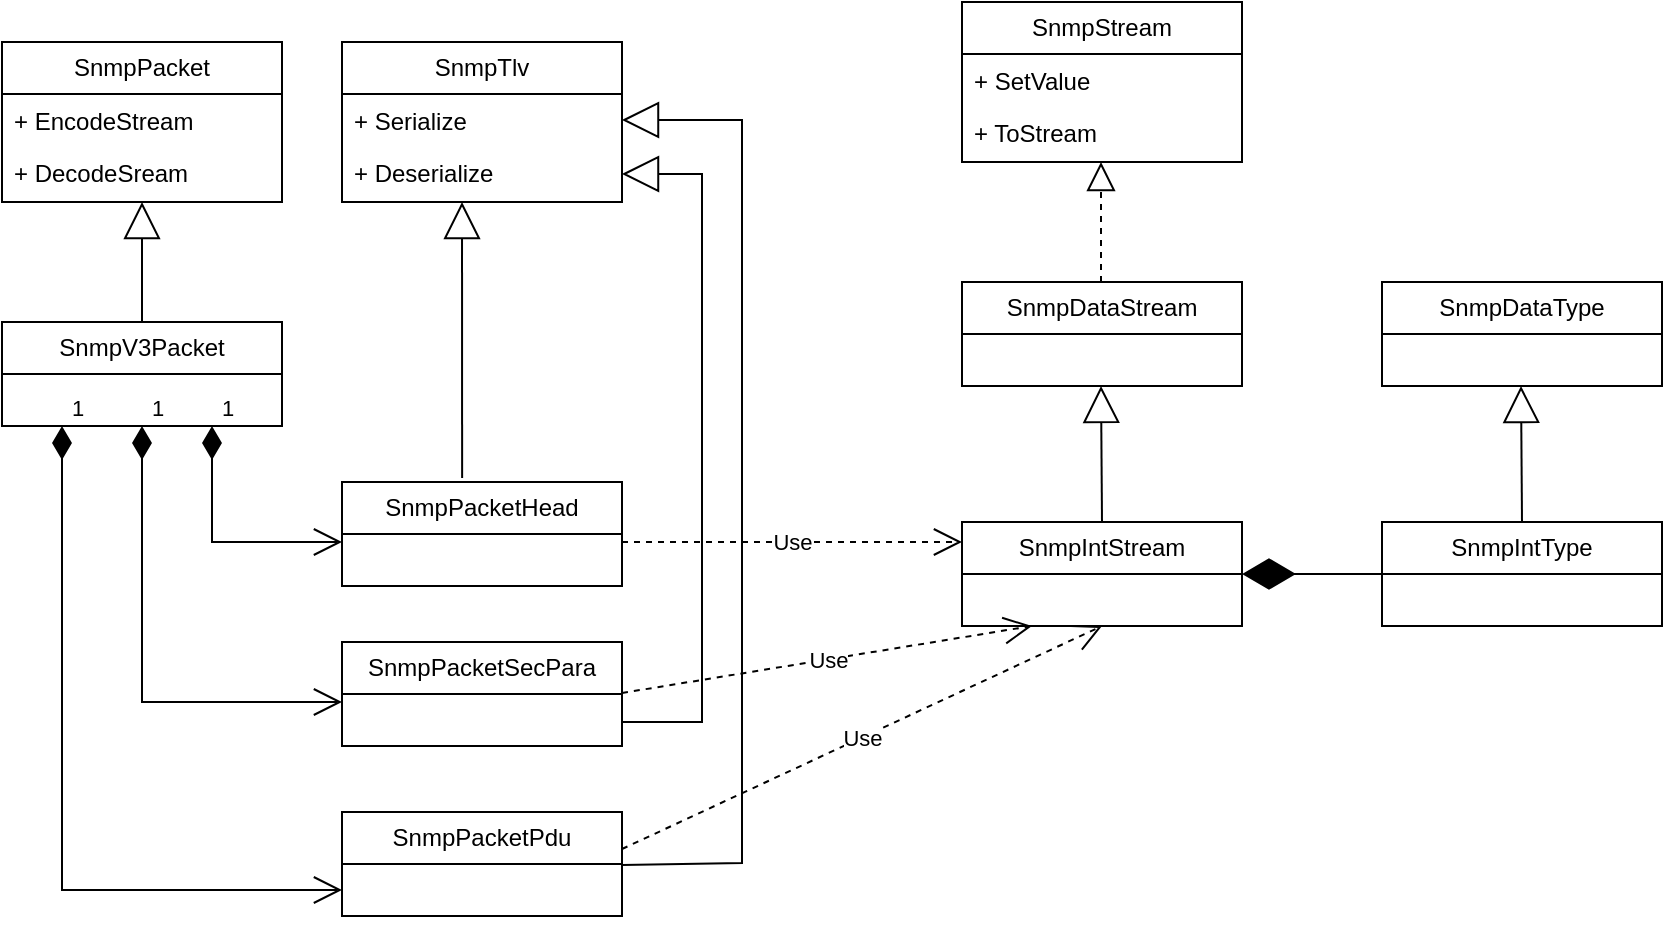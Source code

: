 <mxfile version="24.2.2" type="github" pages="5">
  <diagram id="eVsMbfbn1CqwcnzwzKg_" name="SNMP类图">
    <mxGraphModel dx="1008" dy="592" grid="1" gridSize="10" guides="1" tooltips="1" connect="1" arrows="1" fold="1" page="1" pageScale="1" pageWidth="827" pageHeight="1169" math="0" shadow="0">
      <root>
        <mxCell id="0" />
        <mxCell id="1" parent="0" />
        <mxCell id="bXbbTbQEqYm7Bmr1vJW0-1" value="SnmpPacket" style="swimlane;fontStyle=0;childLayout=stackLayout;horizontal=1;startSize=26;fillColor=none;horizontalStack=0;resizeParent=1;resizeParentMax=0;resizeLast=0;collapsible=1;marginBottom=0;whiteSpace=wrap;html=1;" parent="1" vertex="1">
          <mxGeometry x="170" y="200" width="140" height="80" as="geometry" />
        </mxCell>
        <mxCell id="bXbbTbQEqYm7Bmr1vJW0-2" value="+ EncodeStream" style="text;strokeColor=none;fillColor=none;align=left;verticalAlign=top;spacingLeft=4;spacingRight=4;overflow=hidden;rotatable=0;points=[[0,0.5],[1,0.5]];portConstraint=eastwest;whiteSpace=wrap;html=1;" parent="bXbbTbQEqYm7Bmr1vJW0-1" vertex="1">
          <mxGeometry y="26" width="140" height="26" as="geometry" />
        </mxCell>
        <mxCell id="bXbbTbQEqYm7Bmr1vJW0-3" value="+ DecodeSream" style="text;strokeColor=none;fillColor=none;align=left;verticalAlign=top;spacingLeft=4;spacingRight=4;overflow=hidden;rotatable=0;points=[[0,0.5],[1,0.5]];portConstraint=eastwest;whiteSpace=wrap;html=1;" parent="bXbbTbQEqYm7Bmr1vJW0-1" vertex="1">
          <mxGeometry y="52" width="140" height="28" as="geometry" />
        </mxCell>
        <mxCell id="bXbbTbQEqYm7Bmr1vJW0-5" value="SnmpV3Packet" style="swimlane;fontStyle=0;childLayout=stackLayout;horizontal=1;startSize=26;fillColor=none;horizontalStack=0;resizeParent=1;resizeParentMax=0;resizeLast=0;collapsible=1;marginBottom=0;whiteSpace=wrap;html=1;" parent="1" vertex="1">
          <mxGeometry x="170" y="340" width="140" height="52" as="geometry" />
        </mxCell>
        <mxCell id="bXbbTbQEqYm7Bmr1vJW0-10" value="" style="endArrow=block;endSize=16;endFill=0;html=1;rounded=0;exitX=0.5;exitY=0;exitDx=0;exitDy=0;" parent="1" source="bXbbTbQEqYm7Bmr1vJW0-5" edge="1">
          <mxGeometry width="160" relative="1" as="geometry">
            <mxPoint x="160" y="520" as="sourcePoint" />
            <mxPoint x="240" y="280" as="targetPoint" />
          </mxGeometry>
        </mxCell>
        <mxCell id="bXbbTbQEqYm7Bmr1vJW0-11" value="SnmpPacketHead" style="swimlane;fontStyle=0;childLayout=stackLayout;horizontal=1;startSize=26;fillColor=none;horizontalStack=0;resizeParent=1;resizeParentMax=0;resizeLast=0;collapsible=1;marginBottom=0;whiteSpace=wrap;html=1;" parent="1" vertex="1">
          <mxGeometry x="340" y="420" width="140" height="52" as="geometry" />
        </mxCell>
        <mxCell id="bXbbTbQEqYm7Bmr1vJW0-12" value="SnmpPacketPdu" style="swimlane;fontStyle=0;childLayout=stackLayout;horizontal=1;startSize=26;fillColor=none;horizontalStack=0;resizeParent=1;resizeParentMax=0;resizeLast=0;collapsible=1;marginBottom=0;whiteSpace=wrap;html=1;" parent="1" vertex="1">
          <mxGeometry x="340" y="585" width="140" height="52" as="geometry" />
        </mxCell>
        <mxCell id="bXbbTbQEqYm7Bmr1vJW0-13" value="SnmpPacketSecPara" style="swimlane;fontStyle=0;childLayout=stackLayout;horizontal=1;startSize=26;fillColor=none;horizontalStack=0;resizeParent=1;resizeParentMax=0;resizeLast=0;collapsible=1;marginBottom=0;whiteSpace=wrap;html=1;" parent="1" vertex="1">
          <mxGeometry x="340" y="500" width="140" height="52" as="geometry" />
        </mxCell>
        <mxCell id="bXbbTbQEqYm7Bmr1vJW0-14" value="SnmpTlv" style="swimlane;fontStyle=0;childLayout=stackLayout;horizontal=1;startSize=26;fillColor=none;horizontalStack=0;resizeParent=1;resizeParentMax=0;resizeLast=0;collapsible=1;marginBottom=0;whiteSpace=wrap;html=1;" parent="1" vertex="1">
          <mxGeometry x="340" y="200" width="140" height="80" as="geometry" />
        </mxCell>
        <mxCell id="bXbbTbQEqYm7Bmr1vJW0-15" value="+ Serialize" style="text;strokeColor=none;fillColor=none;align=left;verticalAlign=top;spacingLeft=4;spacingRight=4;overflow=hidden;rotatable=0;points=[[0,0.5],[1,0.5]];portConstraint=eastwest;whiteSpace=wrap;html=1;" parent="bXbbTbQEqYm7Bmr1vJW0-14" vertex="1">
          <mxGeometry y="26" width="140" height="26" as="geometry" />
        </mxCell>
        <mxCell id="bXbbTbQEqYm7Bmr1vJW0-16" value="+ Deserialize" style="text;strokeColor=none;fillColor=none;align=left;verticalAlign=top;spacingLeft=4;spacingRight=4;overflow=hidden;rotatable=0;points=[[0,0.5],[1,0.5]];portConstraint=eastwest;whiteSpace=wrap;html=1;" parent="bXbbTbQEqYm7Bmr1vJW0-14" vertex="1">
          <mxGeometry y="52" width="140" height="28" as="geometry" />
        </mxCell>
        <mxCell id="bXbbTbQEqYm7Bmr1vJW0-17" value="" style="endArrow=block;endSize=16;endFill=0;html=1;rounded=0;exitX=0.429;exitY=-0.038;exitDx=0;exitDy=0;exitPerimeter=0;" parent="1" source="bXbbTbQEqYm7Bmr1vJW0-11" edge="1">
          <mxGeometry width="160" relative="1" as="geometry">
            <mxPoint x="400" y="340" as="sourcePoint" />
            <mxPoint x="400" y="280" as="targetPoint" />
          </mxGeometry>
        </mxCell>
        <mxCell id="bXbbTbQEqYm7Bmr1vJW0-19" value="" style="endArrow=block;endSize=16;endFill=0;html=1;rounded=0;entryX=1;entryY=0.5;entryDx=0;entryDy=0;" parent="1" target="bXbbTbQEqYm7Bmr1vJW0-16" edge="1">
          <mxGeometry x="0.168" y="-20" width="160" relative="1" as="geometry">
            <mxPoint x="480" y="540" as="sourcePoint" />
            <mxPoint x="640" y="540" as="targetPoint" />
            <Array as="points">
              <mxPoint x="520" y="540" />
              <mxPoint x="520" y="266" />
            </Array>
            <mxPoint as="offset" />
          </mxGeometry>
        </mxCell>
        <mxCell id="bXbbTbQEqYm7Bmr1vJW0-20" value="" style="endArrow=block;endSize=16;endFill=0;html=1;rounded=0;entryX=1;entryY=0.5;entryDx=0;entryDy=0;exitX=1;exitY=0.5;exitDx=0;exitDy=0;" parent="1" target="bXbbTbQEqYm7Bmr1vJW0-15" edge="1">
          <mxGeometry x="0.168" y="-20" width="160" relative="1" as="geometry">
            <mxPoint x="480" y="611.5" as="sourcePoint" />
            <mxPoint x="520" y="340.5" as="targetPoint" />
            <Array as="points">
              <mxPoint x="540" y="610.5" />
              <mxPoint x="540" y="239" />
            </Array>
            <mxPoint as="offset" />
          </mxGeometry>
        </mxCell>
        <mxCell id="bXbbTbQEqYm7Bmr1vJW0-21" value="1" style="endArrow=open;html=1;endSize=12;startArrow=diamondThin;startSize=14;startFill=1;edgeStyle=orthogonalEdgeStyle;align=left;verticalAlign=bottom;rounded=0;exitX=0.75;exitY=1;exitDx=0;exitDy=0;" parent="1" source="bXbbTbQEqYm7Bmr1vJW0-5" edge="1">
          <mxGeometry x="-1" y="3" relative="1" as="geometry">
            <mxPoint x="180" y="450" as="sourcePoint" />
            <mxPoint x="340" y="450" as="targetPoint" />
            <Array as="points">
              <mxPoint x="275" y="450" />
            </Array>
          </mxGeometry>
        </mxCell>
        <mxCell id="bXbbTbQEqYm7Bmr1vJW0-22" value="1" style="endArrow=open;html=1;endSize=12;startArrow=diamondThin;startSize=14;startFill=1;edgeStyle=orthogonalEdgeStyle;align=left;verticalAlign=bottom;rounded=0;exitX=0.5;exitY=1;exitDx=0;exitDy=0;" parent="1" source="bXbbTbQEqYm7Bmr1vJW0-5" edge="1">
          <mxGeometry x="-1" y="3" relative="1" as="geometry">
            <mxPoint x="275" y="472" as="sourcePoint" />
            <mxPoint x="340" y="530" as="targetPoint" />
            <Array as="points">
              <mxPoint x="240" y="530" />
            </Array>
          </mxGeometry>
        </mxCell>
        <mxCell id="bXbbTbQEqYm7Bmr1vJW0-27" value="1" style="endArrow=open;html=1;endSize=12;startArrow=diamondThin;startSize=14;startFill=1;edgeStyle=orthogonalEdgeStyle;align=left;verticalAlign=bottom;rounded=0;exitX=0.5;exitY=1;exitDx=0;exitDy=0;entryX=0;entryY=0.75;entryDx=0;entryDy=0;" parent="1" target="bXbbTbQEqYm7Bmr1vJW0-12" edge="1">
          <mxGeometry x="-1" y="3" relative="1" as="geometry">
            <mxPoint x="200" y="392" as="sourcePoint" />
            <mxPoint x="300" y="530" as="targetPoint" />
            <Array as="points">
              <mxPoint x="200" y="624" />
            </Array>
          </mxGeometry>
        </mxCell>
        <mxCell id="bXbbTbQEqYm7Bmr1vJW0-36" value="SnmpStream" style="swimlane;fontStyle=0;childLayout=stackLayout;horizontal=1;startSize=26;fillColor=none;horizontalStack=0;resizeParent=1;resizeParentMax=0;resizeLast=0;collapsible=1;marginBottom=0;whiteSpace=wrap;html=1;" parent="1" vertex="1">
          <mxGeometry x="650" y="180" width="140" height="80" as="geometry" />
        </mxCell>
        <mxCell id="bXbbTbQEqYm7Bmr1vJW0-37" value="+ SetValue" style="text;strokeColor=none;fillColor=none;align=left;verticalAlign=top;spacingLeft=4;spacingRight=4;overflow=hidden;rotatable=0;points=[[0,0.5],[1,0.5]];portConstraint=eastwest;whiteSpace=wrap;html=1;" parent="bXbbTbQEqYm7Bmr1vJW0-36" vertex="1">
          <mxGeometry y="26" width="140" height="26" as="geometry" />
        </mxCell>
        <mxCell id="bXbbTbQEqYm7Bmr1vJW0-38" value="+ ToStream" style="text;strokeColor=none;fillColor=none;align=left;verticalAlign=top;spacingLeft=4;spacingRight=4;overflow=hidden;rotatable=0;points=[[0,0.5],[1,0.5]];portConstraint=eastwest;whiteSpace=wrap;html=1;" parent="bXbbTbQEqYm7Bmr1vJW0-36" vertex="1">
          <mxGeometry y="52" width="140" height="28" as="geometry" />
        </mxCell>
        <mxCell id="bXbbTbQEqYm7Bmr1vJW0-40" value="SnmpDataStream" style="swimlane;fontStyle=0;childLayout=stackLayout;horizontal=1;startSize=26;fillColor=none;horizontalStack=0;resizeParent=1;resizeParentMax=0;resizeLast=0;collapsible=1;marginBottom=0;whiteSpace=wrap;html=1;" parent="1" vertex="1">
          <mxGeometry x="650" y="320" width="140" height="52" as="geometry" />
        </mxCell>
        <mxCell id="bXbbTbQEqYm7Bmr1vJW0-41" value="" style="endArrow=block;dashed=1;endFill=0;endSize=12;html=1;rounded=0;" parent="1" edge="1">
          <mxGeometry width="160" relative="1" as="geometry">
            <mxPoint x="719.5" y="320" as="sourcePoint" />
            <mxPoint x="719.5" y="260" as="targetPoint" />
          </mxGeometry>
        </mxCell>
        <mxCell id="bXbbTbQEqYm7Bmr1vJW0-42" value="SnmpIntStream" style="swimlane;fontStyle=0;childLayout=stackLayout;horizontal=1;startSize=26;fillColor=none;horizontalStack=0;resizeParent=1;resizeParentMax=0;resizeLast=0;collapsible=1;marginBottom=0;whiteSpace=wrap;html=1;" parent="1" vertex="1">
          <mxGeometry x="650" y="440" width="140" height="52" as="geometry" />
        </mxCell>
        <mxCell id="bXbbTbQEqYm7Bmr1vJW0-43" value="SnmpDataType" style="swimlane;fontStyle=0;childLayout=stackLayout;horizontal=1;startSize=26;fillColor=none;horizontalStack=0;resizeParent=1;resizeParentMax=0;resizeLast=0;collapsible=1;marginBottom=0;whiteSpace=wrap;html=1;" parent="1" vertex="1">
          <mxGeometry x="860" y="320" width="140" height="52" as="geometry" />
        </mxCell>
        <mxCell id="bXbbTbQEqYm7Bmr1vJW0-44" value="SnmpIntType" style="swimlane;fontStyle=0;childLayout=stackLayout;horizontal=1;startSize=26;fillColor=none;horizontalStack=0;resizeParent=1;resizeParentMax=0;resizeLast=0;collapsible=1;marginBottom=0;whiteSpace=wrap;html=1;" parent="1" vertex="1">
          <mxGeometry x="860" y="440" width="140" height="52" as="geometry" />
        </mxCell>
        <mxCell id="bXbbTbQEqYm7Bmr1vJW0-45" value="" style="endArrow=block;endSize=16;endFill=0;html=1;rounded=0;exitX=0.5;exitY=0;exitDx=0;exitDy=0;" parent="1" source="bXbbTbQEqYm7Bmr1vJW0-42" edge="1">
          <mxGeometry width="160" relative="1" as="geometry">
            <mxPoint x="719.5" y="432" as="sourcePoint" />
            <mxPoint x="719.5" y="372" as="targetPoint" />
          </mxGeometry>
        </mxCell>
        <mxCell id="bXbbTbQEqYm7Bmr1vJW0-46" value="" style="endArrow=block;endSize=16;endFill=0;html=1;rounded=0;exitX=0.5;exitY=0;exitDx=0;exitDy=0;" parent="1" edge="1">
          <mxGeometry width="160" relative="1" as="geometry">
            <mxPoint x="930" y="440" as="sourcePoint" />
            <mxPoint x="929.5" y="372" as="targetPoint" />
          </mxGeometry>
        </mxCell>
        <mxCell id="bXbbTbQEqYm7Bmr1vJW0-47" value="" style="endArrow=diamondThin;endFill=1;endSize=24;html=1;rounded=0;exitX=0;exitY=0.5;exitDx=0;exitDy=0;entryX=1;entryY=0.5;entryDx=0;entryDy=0;" parent="1" source="bXbbTbQEqYm7Bmr1vJW0-44" target="bXbbTbQEqYm7Bmr1vJW0-42" edge="1">
          <mxGeometry width="160" relative="1" as="geometry">
            <mxPoint x="790" y="585" as="sourcePoint" />
            <mxPoint x="950" y="585" as="targetPoint" />
          </mxGeometry>
        </mxCell>
        <mxCell id="bXbbTbQEqYm7Bmr1vJW0-48" value="Use" style="endArrow=open;endSize=12;dashed=1;html=1;rounded=0;" parent="1" edge="1">
          <mxGeometry width="160" relative="1" as="geometry">
            <mxPoint x="480" y="450" as="sourcePoint" />
            <mxPoint x="650" y="450" as="targetPoint" />
          </mxGeometry>
        </mxCell>
        <mxCell id="bXbbTbQEqYm7Bmr1vJW0-49" value="Use" style="endArrow=open;endSize=12;dashed=1;html=1;rounded=0;entryX=0.25;entryY=1;entryDx=0;entryDy=0;" parent="1" target="bXbbTbQEqYm7Bmr1vJW0-42" edge="1">
          <mxGeometry width="160" relative="1" as="geometry">
            <mxPoint x="480" y="525.5" as="sourcePoint" />
            <mxPoint x="650" y="525.5" as="targetPoint" />
          </mxGeometry>
        </mxCell>
        <mxCell id="bXbbTbQEqYm7Bmr1vJW0-51" value="Use" style="endArrow=open;endSize=12;dashed=1;html=1;rounded=0;entryX=0.5;entryY=1;entryDx=0;entryDy=0;" parent="1" target="bXbbTbQEqYm7Bmr1vJW0-42" edge="1">
          <mxGeometry width="160" relative="1" as="geometry">
            <mxPoint x="480" y="603.5" as="sourcePoint" />
            <mxPoint x="685" y="570" as="targetPoint" />
          </mxGeometry>
        </mxCell>
      </root>
    </mxGraphModel>
  </diagram>
  <diagram name="资源树示例" id="iCp3pxDTi-foJaPmEAAZ">
    <mxGraphModel dx="1008" dy="592" grid="1" gridSize="10" guides="1" tooltips="1" connect="1" arrows="1" fold="1" page="1" pageScale="1" pageWidth="827" pageHeight="1169" math="0" shadow="0">
      <root>
        <mxCell id="0" />
        <mxCell id="1" parent="0" />
        <mxCell id="dFAa4VvcBmVXKGYyzs5O-1" value="浙江省" style="rounded=0;whiteSpace=wrap;html=1;" parent="1" vertex="1">
          <mxGeometry x="400" y="170" width="120" height="60" as="geometry" />
        </mxCell>
        <mxCell id="dFAa4VvcBmVXKGYyzs5O-2" value="湖州" style="rounded=0;whiteSpace=wrap;html=1;" parent="1" vertex="1">
          <mxGeometry x="250" y="270" width="120" height="60" as="geometry" />
        </mxCell>
        <mxCell id="dFAa4VvcBmVXKGYyzs5O-3" value="杭州" style="rounded=0;whiteSpace=wrap;html=1;" parent="1" vertex="1">
          <mxGeometry x="400" y="270" width="120" height="60" as="geometry" />
        </mxCell>
        <mxCell id="dFAa4VvcBmVXKGYyzs5O-4" value="宁波" style="rounded=0;whiteSpace=wrap;html=1;" parent="1" vertex="1">
          <mxGeometry x="560" y="270" width="120" height="60" as="geometry" />
        </mxCell>
        <mxCell id="dFAa4VvcBmVXKGYyzs5O-5" value="" style="endArrow=none;dashed=1;html=1;rounded=0;" parent="1" edge="1">
          <mxGeometry width="50" height="50" relative="1" as="geometry">
            <mxPoint x="140" y="410" as="sourcePoint" />
            <mxPoint x="730" y="100" as="targetPoint" />
            <Array as="points">
              <mxPoint x="140" y="100" />
            </Array>
          </mxGeometry>
        </mxCell>
        <mxCell id="dFAa4VvcBmVXKGYyzs5O-7" value="" style="endArrow=none;dashed=1;html=1;rounded=0;" parent="1" edge="1">
          <mxGeometry width="50" height="50" relative="1" as="geometry">
            <mxPoint x="140" y="410" as="sourcePoint" />
            <mxPoint x="730" y="100" as="targetPoint" />
            <Array as="points">
              <mxPoint x="730" y="410" />
            </Array>
          </mxGeometry>
        </mxCell>
        <mxCell id="dFAa4VvcBmVXKGYyzs5O-8" value="浙江省平台" style="text;html=1;align=center;verticalAlign=middle;resizable=0;points=[];autosize=1;strokeColor=none;fillColor=none;" parent="1" vertex="1">
          <mxGeometry x="140" y="98" width="80" height="30" as="geometry" />
        </mxCell>
        <mxCell id="dFAa4VvcBmVXKGYyzs5O-9" value="杭州" style="rounded=0;whiteSpace=wrap;html=1;" parent="1" vertex="1">
          <mxGeometry x="400" y="592" width="120" height="60" as="geometry" />
        </mxCell>
        <mxCell id="dFAa4VvcBmVXKGYyzs5O-10" value="下城" style="rounded=0;whiteSpace=wrap;html=1;" parent="1" vertex="1">
          <mxGeometry x="250" y="692" width="120" height="60" as="geometry" />
        </mxCell>
        <mxCell id="dFAa4VvcBmVXKGYyzs5O-11" value="滨江" style="rounded=0;whiteSpace=wrap;html=1;" parent="1" vertex="1">
          <mxGeometry x="400" y="692" width="120" height="60" as="geometry" />
        </mxCell>
        <mxCell id="dFAa4VvcBmVXKGYyzs5O-12" value="拱墅" style="rounded=0;whiteSpace=wrap;html=1;" parent="1" vertex="1">
          <mxGeometry x="560" y="692" width="120" height="60" as="geometry" />
        </mxCell>
        <mxCell id="dFAa4VvcBmVXKGYyzs5O-13" value="" style="endArrow=none;dashed=1;html=1;rounded=0;" parent="1" edge="1">
          <mxGeometry width="50" height="50" relative="1" as="geometry">
            <mxPoint x="140" y="1080" as="sourcePoint" />
            <mxPoint x="730" y="522" as="targetPoint" />
            <Array as="points">
              <mxPoint x="140" y="522" />
            </Array>
          </mxGeometry>
        </mxCell>
        <mxCell id="dFAa4VvcBmVXKGYyzs5O-14" value="" style="endArrow=none;dashed=1;html=1;rounded=0;" parent="1" edge="1">
          <mxGeometry width="50" height="50" relative="1" as="geometry">
            <mxPoint x="140" y="1080" as="sourcePoint" />
            <mxPoint x="730" y="522" as="targetPoint" />
            <Array as="points">
              <mxPoint x="730" y="1080" />
            </Array>
          </mxGeometry>
        </mxCell>
        <mxCell id="dFAa4VvcBmVXKGYyzs5O-15" value="杭州市平台" style="text;html=1;align=center;verticalAlign=middle;resizable=0;points=[];autosize=1;strokeColor=none;fillColor=none;" parent="1" vertex="1">
          <mxGeometry x="140" y="520" width="80" height="30" as="geometry" />
        </mxCell>
        <mxCell id="dFAa4VvcBmVXKGYyzs5O-19" value="" style="endArrow=none;html=1;rounded=0;entryX=0.25;entryY=1;entryDx=0;entryDy=0;endFill=0;" parent="1" target="dFAa4VvcBmVXKGYyzs5O-9" edge="1">
          <mxGeometry width="50" height="50" relative="1" as="geometry">
            <mxPoint x="310" y="692" as="sourcePoint" />
            <mxPoint x="360" y="642" as="targetPoint" />
          </mxGeometry>
        </mxCell>
        <mxCell id="dFAa4VvcBmVXKGYyzs5O-20" value="" style="endArrow=none;html=1;rounded=0;entryX=0.25;entryY=1;entryDx=0;entryDy=0;endFill=0;" parent="1" edge="1">
          <mxGeometry width="50" height="50" relative="1" as="geometry">
            <mxPoint x="460" y="690" as="sourcePoint" />
            <mxPoint x="460" y="652" as="targetPoint" />
          </mxGeometry>
        </mxCell>
        <mxCell id="dFAa4VvcBmVXKGYyzs5O-21" value="" style="endArrow=none;html=1;rounded=0;entryX=0.75;entryY=1;entryDx=0;entryDy=0;exitX=0.5;exitY=0;exitDx=0;exitDy=0;endFill=0;" parent="1" source="dFAa4VvcBmVXKGYyzs5O-12" target="dFAa4VvcBmVXKGYyzs5O-9" edge="1">
          <mxGeometry width="50" height="50" relative="1" as="geometry">
            <mxPoint x="470" y="700" as="sourcePoint" />
            <mxPoint x="470" y="662" as="targetPoint" />
          </mxGeometry>
        </mxCell>
        <mxCell id="dFAa4VvcBmVXKGYyzs5O-22" value="长河" style="rounded=0;whiteSpace=wrap;html=1;" parent="1" vertex="1">
          <mxGeometry x="250" y="790" width="120" height="60" as="geometry" />
        </mxCell>
        <mxCell id="dFAa4VvcBmVXKGYyzs5O-37" value="" style="edgeStyle=orthogonalEdgeStyle;rounded=0;orthogonalLoop=1;jettySize=auto;html=1;endArrow=none;endFill=0;" parent="1" source="dFAa4VvcBmVXKGYyzs5O-23" target="dFAa4VvcBmVXKGYyzs5O-11" edge="1">
          <mxGeometry relative="1" as="geometry" />
        </mxCell>
        <mxCell id="dFAa4VvcBmVXKGYyzs5O-23" value="西兴" style="rounded=0;whiteSpace=wrap;html=1;" parent="1" vertex="1">
          <mxGeometry x="400" y="790" width="120" height="60" as="geometry" />
        </mxCell>
        <mxCell id="dFAa4VvcBmVXKGYyzs5O-24" value="浦沿" style="rounded=0;whiteSpace=wrap;html=1;" parent="1" vertex="1">
          <mxGeometry x="560" y="790" width="120" height="60" as="geometry" />
        </mxCell>
        <mxCell id="dFAa4VvcBmVXKGYyzs5O-38" value="" style="edgeStyle=orthogonalEdgeStyle;rounded=0;orthogonalLoop=1;jettySize=auto;html=1;endArrow=none;endFill=0;" parent="1" source="dFAa4VvcBmVXKGYyzs5O-25" target="dFAa4VvcBmVXKGYyzs5O-23" edge="1">
          <mxGeometry relative="1" as="geometry" />
        </mxCell>
        <mxCell id="dFAa4VvcBmVXKGYyzs5O-25" value="xx街xx路口02" style="rounded=0;whiteSpace=wrap;html=1;fillColor=#d5e8d4;strokeColor=#82b366;" parent="1" vertex="1">
          <mxGeometry x="400" y="890" width="120" height="60" as="geometry" />
        </mxCell>
        <mxCell id="dFAa4VvcBmVXKGYyzs5O-28" value="xx街xx路口01" style="rounded=0;whiteSpace=wrap;html=1;fillColor=#d5e8d4;strokeColor=#82b366;" parent="1" vertex="1">
          <mxGeometry x="250" y="890" width="120" height="60" as="geometry" />
        </mxCell>
        <mxCell id="dFAa4VvcBmVXKGYyzs5O-29" value="xx街xx路口03" style="rounded=0;whiteSpace=wrap;html=1;fillColor=#d5e8d4;strokeColor=#82b366;" parent="1" vertex="1">
          <mxGeometry x="560" y="890" width="120" height="60" as="geometry" />
        </mxCell>
        <mxCell id="dFAa4VvcBmVXKGYyzs5O-40" value="" style="edgeStyle=orthogonalEdgeStyle;rounded=0;orthogonalLoop=1;jettySize=auto;html=1;endArrow=none;endFill=0;" parent="1" source="dFAa4VvcBmVXKGYyzs5O-30" target="dFAa4VvcBmVXKGYyzs5O-28" edge="1">
          <mxGeometry relative="1" as="geometry" />
        </mxCell>
        <mxCell id="dFAa4VvcBmVXKGYyzs5O-30" value="告警设备" style="rounded=0;whiteSpace=wrap;html=1;" parent="1" vertex="1">
          <mxGeometry x="250" y="990" width="120" height="60" as="geometry" />
        </mxCell>
        <mxCell id="dFAa4VvcBmVXKGYyzs5O-39" value="" style="edgeStyle=orthogonalEdgeStyle;rounded=0;orthogonalLoop=1;jettySize=auto;html=1;endArrow=none;endFill=0;" parent="1" source="dFAa4VvcBmVXKGYyzs5O-31" target="dFAa4VvcBmVXKGYyzs5O-25" edge="1">
          <mxGeometry relative="1" as="geometry" />
        </mxCell>
        <mxCell id="dFAa4VvcBmVXKGYyzs5O-31" value="告警设备" style="rounded=0;whiteSpace=wrap;html=1;" parent="1" vertex="1">
          <mxGeometry x="400" y="990" width="120" height="60" as="geometry" />
        </mxCell>
        <mxCell id="dFAa4VvcBmVXKGYyzs5O-35" value="" style="endArrow=none;html=1;rounded=0;endFill=0;entryX=0.25;entryY=1;entryDx=0;entryDy=0;" parent="1" target="dFAa4VvcBmVXKGYyzs5O-11" edge="1">
          <mxGeometry width="50" height="50" relative="1" as="geometry">
            <mxPoint x="310" y="790" as="sourcePoint" />
            <mxPoint x="430" y="750" as="targetPoint" />
          </mxGeometry>
        </mxCell>
        <mxCell id="dFAa4VvcBmVXKGYyzs5O-36" value="" style="endArrow=none;html=1;rounded=0;entryX=0.75;entryY=1;entryDx=0;entryDy=0;endFill=0;" parent="1" edge="1">
          <mxGeometry width="50" height="50" relative="1" as="geometry">
            <mxPoint x="610" y="790" as="sourcePoint" />
            <mxPoint x="490" y="752" as="targetPoint" />
          </mxGeometry>
        </mxCell>
        <mxCell id="dFAa4VvcBmVXKGYyzs5O-41" value="" style="endArrow=none;html=1;rounded=0;entryX=0.25;entryY=1;entryDx=0;entryDy=0;endFill=0;" parent="1" edge="1">
          <mxGeometry width="50" height="50" relative="1" as="geometry">
            <mxPoint x="310" y="890" as="sourcePoint" />
            <mxPoint x="430" y="850" as="targetPoint" />
          </mxGeometry>
        </mxCell>
        <mxCell id="dFAa4VvcBmVXKGYyzs5O-42" value="" style="endArrow=none;html=1;rounded=0;entryX=0.75;entryY=1;entryDx=0;entryDy=0;endFill=0;" parent="1" edge="1">
          <mxGeometry width="50" height="50" relative="1" as="geometry">
            <mxPoint x="620" y="890" as="sourcePoint" />
            <mxPoint x="500" y="852" as="targetPoint" />
          </mxGeometry>
        </mxCell>
        <mxCell id="497URQ4U4zNPRPvcpiX1-1" value="" style="verticalLabelPosition=bottom;verticalAlign=top;html=1;strokeWidth=2;shape=mxgraph.arrows2.arrow;dy=0.6;dx=40;notch=0;rotation=-90;" parent="1" vertex="1">
          <mxGeometry x="400" y="430" width="100" height="70" as="geometry" />
        </mxCell>
        <mxCell id="497URQ4U4zNPRPvcpiX1-5" value="" style="endArrow=none;html=1;rounded=0;exitX=0.5;exitY=0;exitDx=0;exitDy=0;" parent="1" source="dFAa4VvcBmVXKGYyzs5O-2" edge="1">
          <mxGeometry width="50" height="50" relative="1" as="geometry">
            <mxPoint x="389" y="280" as="sourcePoint" />
            <mxPoint x="439" y="230" as="targetPoint" />
          </mxGeometry>
        </mxCell>
        <mxCell id="497URQ4U4zNPRPvcpiX1-6" value="" style="endArrow=none;html=1;rounded=0;exitX=0.5;exitY=0;exitDx=0;exitDy=0;entryX=0.75;entryY=1;entryDx=0;entryDy=0;" parent="1" source="dFAa4VvcBmVXKGYyzs5O-4" target="dFAa4VvcBmVXKGYyzs5O-1" edge="1">
          <mxGeometry width="50" height="50" relative="1" as="geometry">
            <mxPoint x="320" y="280" as="sourcePoint" />
            <mxPoint x="449" y="240" as="targetPoint" />
          </mxGeometry>
        </mxCell>
        <mxCell id="497URQ4U4zNPRPvcpiX1-7" value="" style="endArrow=none;html=1;rounded=0;exitX=0.5;exitY=0;exitDx=0;exitDy=0;entryX=0.5;entryY=1;entryDx=0;entryDy=0;" parent="1" source="dFAa4VvcBmVXKGYyzs5O-3" target="dFAa4VvcBmVXKGYyzs5O-1" edge="1">
          <mxGeometry width="50" height="50" relative="1" as="geometry">
            <mxPoint x="330" y="290" as="sourcePoint" />
            <mxPoint x="459" y="250" as="targetPoint" />
          </mxGeometry>
        </mxCell>
      </root>
    </mxGraphModel>
  </diagram>
  <diagram id="WvVB3w8aIPp_W0xMmpWl" name="内存中的树">
    <mxGraphModel dx="1008" dy="592" grid="1" gridSize="10" guides="1" tooltips="1" connect="1" arrows="1" fold="1" page="1" pageScale="1" pageWidth="827" pageHeight="1169" math="0" shadow="0">
      <root>
        <mxCell id="0" />
        <mxCell id="1" parent="0" />
        <mxCell id="z8qlGaL90f7Mdi0QQLi9-10" value="" style="edgeStyle=orthogonalEdgeStyle;rounded=0;orthogonalLoop=1;jettySize=auto;html=1;" parent="1" source="z8qlGaL90f7Mdi0QQLi9-1" target="z8qlGaL90f7Mdi0QQLi9-4" edge="1">
          <mxGeometry relative="1" as="geometry" />
        </mxCell>
        <mxCell id="z8qlGaL90f7Mdi0QQLi9-1" value="ProcessNode" style="ellipse;whiteSpace=wrap;html=1;aspect=fixed;" parent="1" vertex="1">
          <mxGeometry x="70" y="230" width="80" height="80" as="geometry" />
        </mxCell>
        <mxCell id="z8qlGaL90f7Mdi0QQLi9-2" value="WaitNode" style="ellipse;whiteSpace=wrap;html=1;aspect=fixed;" parent="1" vertex="1">
          <mxGeometry x="180" y="230" width="80" height="80" as="geometry" />
        </mxCell>
        <mxCell id="z8qlGaL90f7Mdi0QQLi9-51" style="edgeStyle=orthogonalEdgeStyle;rounded=0;orthogonalLoop=1;jettySize=auto;html=1;entryX=0.5;entryY=1;entryDx=0;entryDy=0;" parent="1" source="z8qlGaL90f7Mdi0QQLi9-4" target="z8qlGaL90f7Mdi0QQLi9-1" edge="1">
          <mxGeometry relative="1" as="geometry" />
        </mxCell>
        <mxCell id="z8qlGaL90f7Mdi0QQLi9-4" value="ProcessNode1" style="ellipse;whiteSpace=wrap;html=1;aspect=fixed;" parent="1" vertex="1">
          <mxGeometry x="70" y="340" width="80" height="80" as="geometry" />
        </mxCell>
        <mxCell id="z8qlGaL90f7Mdi0QQLi9-6" value="WaitNode1" style="ellipse;whiteSpace=wrap;html=1;aspect=fixed;" parent="1" vertex="1">
          <mxGeometry x="180" y="340" width="80" height="80" as="geometry" />
        </mxCell>
        <mxCell id="z8qlGaL90f7Mdi0QQLi9-7" value="WaitNode2" style="ellipse;whiteSpace=wrap;html=1;aspect=fixed;" parent="1" vertex="1">
          <mxGeometry x="180" y="450" width="80" height="80" as="geometry" />
        </mxCell>
        <mxCell id="z8qlGaL90f7Mdi0QQLi9-16" value="ResCode" style="rounded=0;whiteSpace=wrap;html=1;" parent="1" vertex="1">
          <mxGeometry x="400" y="220" width="120" height="60" as="geometry" />
        </mxCell>
        <mxCell id="z8qlGaL90f7Mdi0QQLi9-17" value="parent" style="rounded=0;whiteSpace=wrap;html=1;" parent="1" vertex="1">
          <mxGeometry x="520" y="220" width="120" height="60" as="geometry" />
        </mxCell>
        <mxCell id="z8qlGaL90f7Mdi0QQLi9-34" value="" style="edgeStyle=orthogonalEdgeStyle;rounded=0;orthogonalLoop=1;jettySize=auto;html=1;" parent="1" source="z8qlGaL90f7Mdi0QQLi9-18" target="z8qlGaL90f7Mdi0QQLi9-24" edge="1">
          <mxGeometry relative="1" as="geometry" />
        </mxCell>
        <mxCell id="z8qlGaL90f7Mdi0QQLi9-18" value="son" style="rounded=0;whiteSpace=wrap;html=1;" parent="1" vertex="1">
          <mxGeometry x="640" y="220" width="120" height="60" as="geometry" />
        </mxCell>
        <mxCell id="z8qlGaL90f7Mdi0QQLi9-19" value="bro" style="rounded=0;whiteSpace=wrap;html=1;" parent="1" vertex="1">
          <mxGeometry x="760" y="220" width="120" height="60" as="geometry" />
        </mxCell>
        <mxCell id="z8qlGaL90f7Mdi0QQLi9-20" value="status" style="rounded=0;whiteSpace=wrap;html=1;" parent="1" vertex="1">
          <mxGeometry x="880" y="220" width="120" height="60" as="geometry" />
        </mxCell>
        <mxCell id="z8qlGaL90f7Mdi0QQLi9-46" style="edgeStyle=orthogonalEdgeStyle;rounded=0;orthogonalLoop=1;jettySize=auto;html=1;entryX=0;entryY=0.5;entryDx=0;entryDy=0;" parent="1" source="z8qlGaL90f7Mdi0QQLi9-21" target="z8qlGaL90f7Mdi0QQLi9-42" edge="1">
          <mxGeometry relative="1" as="geometry" />
        </mxCell>
        <mxCell id="z8qlGaL90f7Mdi0QQLi9-21" value="hash" style="rounded=0;whiteSpace=wrap;html=1;" parent="1" vertex="1">
          <mxGeometry x="1000" y="220" width="120" height="60" as="geometry" />
        </mxCell>
        <mxCell id="z8qlGaL90f7Mdi0QQLi9-22" value="ResCode" style="rounded=0;whiteSpace=wrap;html=1;" parent="1" vertex="1">
          <mxGeometry x="400" y="370" width="120" height="60" as="geometry" />
        </mxCell>
        <mxCell id="z8qlGaL90f7Mdi0QQLi9-23" value="parent" style="rounded=0;whiteSpace=wrap;html=1;" parent="1" vertex="1">
          <mxGeometry x="520" y="370" width="120" height="60" as="geometry" />
        </mxCell>
        <mxCell id="z8qlGaL90f7Mdi0QQLi9-24" value="son" style="rounded=0;whiteSpace=wrap;html=1;" parent="1" vertex="1">
          <mxGeometry x="640" y="370" width="120" height="60" as="geometry" />
        </mxCell>
        <mxCell id="z8qlGaL90f7Mdi0QQLi9-35" value="" style="edgeStyle=orthogonalEdgeStyle;rounded=0;orthogonalLoop=1;jettySize=auto;html=1;" parent="1" source="z8qlGaL90f7Mdi0QQLi9-25" target="z8qlGaL90f7Mdi0QQLi9-31" edge="1">
          <mxGeometry relative="1" as="geometry" />
        </mxCell>
        <mxCell id="z8qlGaL90f7Mdi0QQLi9-25" value="bro" style="rounded=0;whiteSpace=wrap;html=1;" parent="1" vertex="1">
          <mxGeometry x="760" y="370" width="120" height="60" as="geometry" />
        </mxCell>
        <mxCell id="z8qlGaL90f7Mdi0QQLi9-26" value="status" style="rounded=0;whiteSpace=wrap;html=1;" parent="1" vertex="1">
          <mxGeometry x="880" y="370" width="120" height="60" as="geometry" />
        </mxCell>
        <mxCell id="z8qlGaL90f7Mdi0QQLi9-47" style="edgeStyle=orthogonalEdgeStyle;rounded=0;orthogonalLoop=1;jettySize=auto;html=1;entryX=0;entryY=0.5;entryDx=0;entryDy=0;" parent="1" source="z8qlGaL90f7Mdi0QQLi9-27" target="z8qlGaL90f7Mdi0QQLi9-43" edge="1">
          <mxGeometry relative="1" as="geometry" />
        </mxCell>
        <mxCell id="z8qlGaL90f7Mdi0QQLi9-27" value="hash" style="rounded=0;whiteSpace=wrap;html=1;" parent="1" vertex="1">
          <mxGeometry x="1000" y="370" width="120" height="60" as="geometry" />
        </mxCell>
        <mxCell id="z8qlGaL90f7Mdi0QQLi9-28" value="ResCode" style="rounded=0;whiteSpace=wrap;html=1;" parent="1" vertex="1">
          <mxGeometry x="400" y="500" width="120" height="60" as="geometry" />
        </mxCell>
        <mxCell id="z8qlGaL90f7Mdi0QQLi9-29" value="parent" style="rounded=0;whiteSpace=wrap;html=1;" parent="1" vertex="1">
          <mxGeometry x="520" y="500" width="120" height="60" as="geometry" />
        </mxCell>
        <mxCell id="z8qlGaL90f7Mdi0QQLi9-30" value="son" style="rounded=0;whiteSpace=wrap;html=1;" parent="1" vertex="1">
          <mxGeometry x="640" y="500" width="120" height="60" as="geometry" />
        </mxCell>
        <mxCell id="z8qlGaL90f7Mdi0QQLi9-31" value="bro" style="rounded=0;whiteSpace=wrap;html=1;" parent="1" vertex="1">
          <mxGeometry x="760" y="500" width="120" height="60" as="geometry" />
        </mxCell>
        <mxCell id="z8qlGaL90f7Mdi0QQLi9-32" value="status" style="rounded=0;whiteSpace=wrap;html=1;" parent="1" vertex="1">
          <mxGeometry x="880" y="500" width="120" height="60" as="geometry" />
        </mxCell>
        <mxCell id="z8qlGaL90f7Mdi0QQLi9-48" style="edgeStyle=orthogonalEdgeStyle;rounded=0;orthogonalLoop=1;jettySize=auto;html=1;entryX=0;entryY=0.5;entryDx=0;entryDy=0;" parent="1" source="z8qlGaL90f7Mdi0QQLi9-33" target="z8qlGaL90f7Mdi0QQLi9-44" edge="1">
          <mxGeometry relative="1" as="geometry" />
        </mxCell>
        <mxCell id="z8qlGaL90f7Mdi0QQLi9-33" value="hash" style="rounded=0;whiteSpace=wrap;html=1;" parent="1" vertex="1">
          <mxGeometry x="1000" y="500" width="120" height="60" as="geometry" />
        </mxCell>
        <mxCell id="z8qlGaL90f7Mdi0QQLi9-36" value="" style="endArrow=classic;html=1;rounded=0;exitX=0.5;exitY=0;exitDx=0;exitDy=0;" parent="1" source="z8qlGaL90f7Mdi0QQLi9-20" target="z8qlGaL90f7Mdi0QQLi9-4" edge="1">
          <mxGeometry width="50" height="50" relative="1" as="geometry">
            <mxPoint x="390" y="600" as="sourcePoint" />
            <mxPoint x="440" y="550" as="targetPoint" />
          </mxGeometry>
        </mxCell>
        <mxCell id="z8qlGaL90f7Mdi0QQLi9-37" value="" style="endArrow=classic;html=1;rounded=0;" parent="1" edge="1">
          <mxGeometry width="50" height="50" relative="1" as="geometry">
            <mxPoint x="10" y="375" as="sourcePoint" />
            <mxPoint x="70" y="375" as="targetPoint" />
          </mxGeometry>
        </mxCell>
        <mxCell id="z8qlGaL90f7Mdi0QQLi9-38" value="current" style="edgeLabel;html=1;align=center;verticalAlign=middle;resizable=0;points=[];" parent="z8qlGaL90f7Mdi0QQLi9-37" vertex="1" connectable="0">
          <mxGeometry x="-0.033" relative="1" as="geometry">
            <mxPoint as="offset" />
          </mxGeometry>
        </mxCell>
        <mxCell id="z8qlGaL90f7Mdi0QQLi9-39" value="" style="endArrow=classic;html=1;rounded=0;exitX=0.5;exitY=0;exitDx=0;exitDy=0;entryX=1;entryY=0.5;entryDx=0;entryDy=0;" parent="1" target="z8qlGaL90f7Mdi0QQLi9-6" edge="1">
          <mxGeometry width="50" height="50" relative="1" as="geometry">
            <mxPoint x="950" y="430" as="sourcePoint" />
            <mxPoint x="159" y="582" as="targetPoint" />
          </mxGeometry>
        </mxCell>
        <mxCell id="z8qlGaL90f7Mdi0QQLi9-40" value="" style="endArrow=classic;html=1;rounded=0;exitX=0.5;exitY=0;exitDx=0;exitDy=0;entryX=1;entryY=0.5;entryDx=0;entryDy=0;" parent="1" target="z8qlGaL90f7Mdi0QQLi9-7" edge="1">
          <mxGeometry width="50" height="50" relative="1" as="geometry">
            <mxPoint x="960" y="560" as="sourcePoint" />
            <mxPoint x="270" y="510" as="targetPoint" />
          </mxGeometry>
        </mxCell>
        <mxCell id="z8qlGaL90f7Mdi0QQLi9-41" value="hashTbl" style="rounded=0;whiteSpace=wrap;html=1;" parent="1" vertex="1">
          <mxGeometry x="1230" y="220" width="120" height="60" as="geometry" />
        </mxCell>
        <mxCell id="z8qlGaL90f7Mdi0QQLi9-42" value="..." style="rounded=0;whiteSpace=wrap;html=1;" parent="1" vertex="1">
          <mxGeometry x="1230" y="280" width="120" height="60" as="geometry" />
        </mxCell>
        <mxCell id="z8qlGaL90f7Mdi0QQLi9-43" value="..." style="rounded=0;whiteSpace=wrap;html=1;" parent="1" vertex="1">
          <mxGeometry x="1230" y="340" width="120" height="60" as="geometry" />
        </mxCell>
        <mxCell id="z8qlGaL90f7Mdi0QQLi9-44" value="..." style="rounded=0;whiteSpace=wrap;html=1;" parent="1" vertex="1">
          <mxGeometry x="1230" y="400" width="120" height="60" as="geometry" />
        </mxCell>
        <mxCell id="z8qlGaL90f7Mdi0QQLi9-45" value="..." style="rounded=0;whiteSpace=wrap;html=1;" parent="1" vertex="1">
          <mxGeometry x="1230" y="460" width="120" height="60" as="geometry" />
        </mxCell>
        <mxCell id="z8qlGaL90f7Mdi0QQLi9-50" value="" style="endArrow=classic;startArrow=classic;html=1;rounded=0;" parent="1" edge="1">
          <mxGeometry width="50" height="50" relative="1" as="geometry">
            <mxPoint x="110" y="470" as="sourcePoint" />
            <mxPoint x="110" y="420" as="targetPoint" />
          </mxGeometry>
        </mxCell>
        <mxCell id="z8qlGaL90f7Mdi0QQLi9-52" value="" style="endArrow=classic;startArrow=classic;html=1;rounded=0;" parent="1" edge="1">
          <mxGeometry width="50" height="50" relative="1" as="geometry">
            <mxPoint x="220" y="450" as="sourcePoint" />
            <mxPoint x="219.5" y="420" as="targetPoint" />
          </mxGeometry>
        </mxCell>
        <mxCell id="z8qlGaL90f7Mdi0QQLi9-53" value="" style="endArrow=classic;startArrow=classic;html=1;rounded=0;" parent="1" edge="1">
          <mxGeometry width="50" height="50" relative="1" as="geometry">
            <mxPoint x="220" y="340" as="sourcePoint" />
            <mxPoint x="219.5" y="310" as="targetPoint" />
          </mxGeometry>
        </mxCell>
      </root>
    </mxGraphModel>
  </diagram>
  <diagram id="tYcZ9pq_BhJjbQPJuoRa" name="文件结构">
    <mxGraphModel dx="1008" dy="592" grid="1" gridSize="10" guides="1" tooltips="1" connect="1" arrows="1" fold="1" page="1" pageScale="1" pageWidth="827" pageHeight="1169" math="0" shadow="0">
      <root>
        <mxCell id="0" />
        <mxCell id="1" parent="0" />
        <mxCell id="2zDsgBvQd6KBAkmtQmBq-1" value="文件头" style="rounded=0;whiteSpace=wrap;html=1;" parent="1" vertex="1">
          <mxGeometry x="340" y="190" width="120" height="60" as="geometry" />
        </mxCell>
        <mxCell id="2zDsgBvQd6KBAkmtQmBq-2" value="文件信息" style="rounded=0;whiteSpace=wrap;html=1;" parent="1" vertex="1">
          <mxGeometry x="340" y="250" width="120" height="60" as="geometry" />
        </mxCell>
        <mxCell id="2zDsgBvQd6KBAkmtQmBq-3" value="文件头" style="rounded=0;whiteSpace=wrap;html=1;" parent="1" vertex="1">
          <mxGeometry x="340" y="310" width="120" height="60" as="geometry" />
        </mxCell>
        <mxCell id="2zDsgBvQd6KBAkmtQmBq-4" value="文件信息" style="rounded=0;whiteSpace=wrap;html=1;" parent="1" vertex="1">
          <mxGeometry x="340" y="370" width="120" height="60" as="geometry" />
        </mxCell>
        <mxCell id="2zDsgBvQd6KBAkmtQmBq-12" value="" style="rounded=0;whiteSpace=wrap;html=1;" parent="1" vertex="1">
          <mxGeometry x="340" y="430" width="120" height="60" as="geometry" />
        </mxCell>
        <mxCell id="2zDsgBvQd6KBAkmtQmBq-13" value="" style="rounded=0;whiteSpace=wrap;html=1;" parent="1" vertex="1">
          <mxGeometry x="340" y="490" width="120" height="60" as="geometry" />
        </mxCell>
        <mxCell id="2zDsgBvQd6KBAkmtQmBq-14" value="" style="rounded=0;whiteSpace=wrap;html=1;" parent="1" vertex="1">
          <mxGeometry x="340" y="550" width="120" height="60" as="geometry" />
        </mxCell>
        <mxCell id="2zDsgBvQd6KBAkmtQmBq-15" value="" style="rounded=0;whiteSpace=wrap;html=1;" parent="1" vertex="1">
          <mxGeometry x="340" y="610" width="120" height="60" as="geometry" />
        </mxCell>
        <mxCell id="2zDsgBvQd6KBAkmtQmBq-26" value="文件头" style="rounded=0;whiteSpace=wrap;html=1;" parent="1" vertex="1">
          <mxGeometry x="570" y="190" width="120" height="60" as="geometry" />
        </mxCell>
        <mxCell id="2zDsgBvQd6KBAkmtQmBq-27" value="文件信息" style="rounded=0;whiteSpace=wrap;html=1;" parent="1" vertex="1">
          <mxGeometry x="570" y="250" width="120" height="60" as="geometry" />
        </mxCell>
        <mxCell id="2zDsgBvQd6KBAkmtQmBq-28" value="文件头" style="rounded=0;whiteSpace=wrap;html=1;" parent="1" vertex="1">
          <mxGeometry x="570" y="310" width="120" height="60" as="geometry" />
        </mxCell>
        <mxCell id="2zDsgBvQd6KBAkmtQmBq-29" value="文件信息" style="rounded=0;whiteSpace=wrap;html=1;" parent="1" vertex="1">
          <mxGeometry x="570" y="370" width="120" height="60" as="geometry" />
        </mxCell>
        <mxCell id="2zDsgBvQd6KBAkmtQmBq-30" value="" style="rounded=0;whiteSpace=wrap;html=1;" parent="1" vertex="1">
          <mxGeometry x="570" y="430" width="120" height="60" as="geometry" />
        </mxCell>
        <mxCell id="2zDsgBvQd6KBAkmtQmBq-31" value="" style="rounded=0;whiteSpace=wrap;html=1;" parent="1" vertex="1">
          <mxGeometry x="570" y="490" width="120" height="60" as="geometry" />
        </mxCell>
        <mxCell id="2zDsgBvQd6KBAkmtQmBq-32" value="" style="rounded=0;whiteSpace=wrap;html=1;" parent="1" vertex="1">
          <mxGeometry x="570" y="550" width="120" height="60" as="geometry" />
        </mxCell>
        <mxCell id="2zDsgBvQd6KBAkmtQmBq-33" value="" style="rounded=0;whiteSpace=wrap;html=1;" parent="1" vertex="1">
          <mxGeometry x="570" y="610" width="120" height="60" as="geometry" />
        </mxCell>
        <mxCell id="2zDsgBvQd6KBAkmtQmBq-34" value="" style="endArrow=classic;html=1;rounded=0;" parent="1" edge="1">
          <mxGeometry width="50" height="50" relative="1" as="geometry">
            <mxPoint x="280" y="220" as="sourcePoint" />
            <mxPoint x="280" y="510" as="targetPoint" />
          </mxGeometry>
        </mxCell>
        <mxCell id="2zDsgBvQd6KBAkmtQmBq-35" value="顺序处理" style="edgeLabel;html=1;align=center;verticalAlign=middle;resizable=0;points=[];" parent="2zDsgBvQd6KBAkmtQmBq-34" vertex="1" connectable="0">
          <mxGeometry x="-0.041" y="-4" relative="1" as="geometry">
            <mxPoint as="offset" />
          </mxGeometry>
        </mxCell>
        <mxCell id="TbiNsBMigJ-TcW4lcx7q-2" value="文件头" style="rounded=0;whiteSpace=wrap;html=1;" parent="1" vertex="1">
          <mxGeometry x="770" y="190" width="120" height="60" as="geometry" />
        </mxCell>
        <mxCell id="TbiNsBMigJ-TcW4lcx7q-3" value="全部文件文件部分信息" style="rounded=0;whiteSpace=wrap;html=1;" parent="1" vertex="1">
          <mxGeometry x="770" y="250" width="120" height="60" as="geometry" />
        </mxCell>
        <mxCell id="TbiNsBMigJ-TcW4lcx7q-4" value="文件头" style="rounded=0;whiteSpace=wrap;html=1;" parent="1" vertex="1">
          <mxGeometry x="770" y="310" width="120" height="60" as="geometry" />
        </mxCell>
        <mxCell id="TbiNsBMigJ-TcW4lcx7q-5" value="文件信息" style="rounded=0;whiteSpace=wrap;html=1;" parent="1" vertex="1">
          <mxGeometry x="770" y="370" width="120" height="60" as="geometry" />
        </mxCell>
        <mxCell id="TbiNsBMigJ-TcW4lcx7q-6" value="" style="rounded=0;whiteSpace=wrap;html=1;" parent="1" vertex="1">
          <mxGeometry x="770" y="430" width="120" height="60" as="geometry" />
        </mxCell>
        <mxCell id="TbiNsBMigJ-TcW4lcx7q-7" value="" style="rounded=0;whiteSpace=wrap;html=1;" parent="1" vertex="1">
          <mxGeometry x="770" y="490" width="120" height="60" as="geometry" />
        </mxCell>
        <mxCell id="TbiNsBMigJ-TcW4lcx7q-8" value="" style="rounded=0;whiteSpace=wrap;html=1;" parent="1" vertex="1">
          <mxGeometry x="770" y="550" width="120" height="60" as="geometry" />
        </mxCell>
        <mxCell id="TbiNsBMigJ-TcW4lcx7q-9" value="" style="rounded=0;whiteSpace=wrap;html=1;" parent="1" vertex="1">
          <mxGeometry x="770" y="610" width="120" height="60" as="geometry" />
        </mxCell>
      </root>
    </mxGraphModel>
  </diagram>
  <diagram id="gQIKputM2chriicCpmox" name="选路">
    <mxGraphModel dx="1008" dy="1761" grid="1" gridSize="10" guides="1" tooltips="1" connect="1" arrows="1" fold="1" page="1" pageScale="1" pageWidth="827" pageHeight="1169" math="0" shadow="0">
      <root>
        <mxCell id="0" />
        <mxCell id="1" parent="0" />
        <mxCell id="i_gRJBFzNY0lfX-6um3V-1" value="switch" style="rounded=0;whiteSpace=wrap;html=1;" parent="1" vertex="1">
          <mxGeometry x="420" y="160" width="180" height="120" as="geometry" />
        </mxCell>
        <mxCell id="i_gRJBFzNY0lfX-6um3V-2" value="芯片A" style="rounded=0;whiteSpace=wrap;html=1;" parent="1" vertex="1">
          <mxGeometry x="215" y="140" width="120" height="60" as="geometry" />
        </mxCell>
        <mxCell id="i_gRJBFzNY0lfX-6um3V-3" value="芯片B" style="rounded=0;whiteSpace=wrap;html=1;" parent="1" vertex="1">
          <mxGeometry x="215" y="230" width="120" height="60" as="geometry" />
        </mxCell>
        <mxCell id="i_gRJBFzNY0lfX-6um3V-5" value="" style="endArrow=none;dashed=1;html=1;rounded=0;" parent="1" edge="1">
          <mxGeometry width="50" height="50" relative="1" as="geometry">
            <mxPoint x="140" y="330" as="sourcePoint" />
            <mxPoint x="650" y="100" as="targetPoint" />
            <Array as="points">
              <mxPoint x="140" y="100" />
            </Array>
          </mxGeometry>
        </mxCell>
        <mxCell id="i_gRJBFzNY0lfX-6um3V-6" value="" style="endArrow=none;dashed=1;html=1;rounded=0;" parent="1" edge="1">
          <mxGeometry width="50" height="50" relative="1" as="geometry">
            <mxPoint x="140" y="330" as="sourcePoint" />
            <mxPoint x="650" y="100" as="targetPoint" />
            <Array as="points">
              <mxPoint x="650" y="330" />
            </Array>
          </mxGeometry>
        </mxCell>
        <mxCell id="i_gRJBFzNY0lfX-6um3V-7" value="普通单板" style="text;html=1;align=center;verticalAlign=middle;resizable=0;points=[];autosize=1;strokeColor=none;fillColor=none;" parent="1" vertex="1">
          <mxGeometry x="145" y="98" width="70" height="30" as="geometry" />
        </mxCell>
        <mxCell id="kkMX-vbyTycvl7PdBkoz-1" value="" style="ellipse;whiteSpace=wrap;html=1;aspect=fixed;" parent="1" vertex="1">
          <mxGeometry x="410" y="180" width="30" height="30" as="geometry" />
        </mxCell>
        <mxCell id="kkMX-vbyTycvl7PdBkoz-2" value="" style="ellipse;whiteSpace=wrap;html=1;aspect=fixed;" parent="1" vertex="1">
          <mxGeometry x="480" y="270" width="30" height="30" as="geometry" />
        </mxCell>
        <mxCell id="kkMX-vbyTycvl7PdBkoz-3" value="" style="ellipse;whiteSpace=wrap;html=1;aspect=fixed;" parent="1" vertex="1">
          <mxGeometry x="410" y="230" width="30" height="30" as="geometry" />
        </mxCell>
        <mxCell id="kkMX-vbyTycvl7PdBkoz-4" value="" style="endArrow=none;html=1;rounded=0;exitX=1;exitY=0.5;exitDx=0;exitDy=0;" parent="1" source="i_gRJBFzNY0lfX-6um3V-3" edge="1">
          <mxGeometry width="50" height="50" relative="1" as="geometry">
            <mxPoint x="360" y="300" as="sourcePoint" />
            <mxPoint x="410" y="250" as="targetPoint" />
          </mxGeometry>
        </mxCell>
        <mxCell id="kkMX-vbyTycvl7PdBkoz-5" value="" style="endArrow=none;html=1;rounded=0;exitX=1;exitY=0.5;exitDx=0;exitDy=0;" parent="1" source="i_gRJBFzNY0lfX-6um3V-2" edge="1">
          <mxGeometry width="50" height="50" relative="1" as="geometry">
            <mxPoint x="360" y="250" as="sourcePoint" />
            <mxPoint x="410" y="200" as="targetPoint" />
          </mxGeometry>
        </mxCell>
        <mxCell id="kkMX-vbyTycvl7PdBkoz-6" value="switch" style="rounded=0;whiteSpace=wrap;html=1;" parent="1" vertex="1">
          <mxGeometry x="425" y="512" width="180" height="120" as="geometry" />
        </mxCell>
        <mxCell id="kkMX-vbyTycvl7PdBkoz-7" value="芯片A" style="rounded=0;whiteSpace=wrap;html=1;" parent="1" vertex="1">
          <mxGeometry x="220" y="492" width="120" height="60" as="geometry" />
        </mxCell>
        <mxCell id="kkMX-vbyTycvl7PdBkoz-8" value="芯片B" style="rounded=0;whiteSpace=wrap;html=1;" parent="1" vertex="1">
          <mxGeometry x="220" y="582" width="120" height="60" as="geometry" />
        </mxCell>
        <mxCell id="kkMX-vbyTycvl7PdBkoz-9" value="" style="endArrow=none;dashed=1;html=1;rounded=0;" parent="1" edge="1">
          <mxGeometry width="50" height="50" relative="1" as="geometry">
            <mxPoint x="145" y="682" as="sourcePoint" />
            <mxPoint x="1210" y="450" as="targetPoint" />
            <Array as="points">
              <mxPoint x="145" y="452" />
            </Array>
          </mxGeometry>
        </mxCell>
        <mxCell id="kkMX-vbyTycvl7PdBkoz-10" value="" style="endArrow=none;dashed=1;html=1;rounded=0;" parent="1" edge="1">
          <mxGeometry width="50" height="50" relative="1" as="geometry">
            <mxPoint x="145" y="682" as="sourcePoint" />
            <mxPoint x="1210" y="452" as="targetPoint" />
            <Array as="points">
              <mxPoint x="1210" y="680" />
            </Array>
          </mxGeometry>
        </mxCell>
        <mxCell id="kkMX-vbyTycvl7PdBkoz-11" value="全宽单板" style="text;html=1;align=center;verticalAlign=middle;resizable=0;points=[];autosize=1;strokeColor=none;fillColor=none;" parent="1" vertex="1">
          <mxGeometry x="150" y="450" width="70" height="30" as="geometry" />
        </mxCell>
        <mxCell id="kkMX-vbyTycvl7PdBkoz-12" value="" style="ellipse;whiteSpace=wrap;html=1;aspect=fixed;" parent="1" vertex="1">
          <mxGeometry x="415" y="532" width="30" height="30" as="geometry" />
        </mxCell>
        <mxCell id="kkMX-vbyTycvl7PdBkoz-13" value="" style="ellipse;whiteSpace=wrap;html=1;aspect=fixed;" parent="1" vertex="1">
          <mxGeometry x="485" y="622" width="30" height="30" as="geometry" />
        </mxCell>
        <mxCell id="kkMX-vbyTycvl7PdBkoz-14" value="" style="ellipse;whiteSpace=wrap;html=1;aspect=fixed;" parent="1" vertex="1">
          <mxGeometry x="415" y="582" width="30" height="30" as="geometry" />
        </mxCell>
        <mxCell id="kkMX-vbyTycvl7PdBkoz-15" value="" style="endArrow=none;html=1;rounded=0;exitX=1;exitY=0.5;exitDx=0;exitDy=0;" parent="1" source="kkMX-vbyTycvl7PdBkoz-8" edge="1">
          <mxGeometry width="50" height="50" relative="1" as="geometry">
            <mxPoint x="365" y="652" as="sourcePoint" />
            <mxPoint x="415" y="602" as="targetPoint" />
          </mxGeometry>
        </mxCell>
        <mxCell id="kkMX-vbyTycvl7PdBkoz-16" value="" style="endArrow=none;html=1;rounded=0;exitX=1;exitY=0.5;exitDx=0;exitDy=0;" parent="1" source="kkMX-vbyTycvl7PdBkoz-7" edge="1">
          <mxGeometry width="50" height="50" relative="1" as="geometry">
            <mxPoint x="365" y="602" as="sourcePoint" />
            <mxPoint x="415" y="552" as="targetPoint" />
          </mxGeometry>
        </mxCell>
        <mxCell id="kkMX-vbyTycvl7PdBkoz-17" value="switch" style="rounded=0;whiteSpace=wrap;html=1;" parent="1" vertex="1">
          <mxGeometry x="720" y="512" width="180" height="120" as="geometry" />
        </mxCell>
        <mxCell id="kkMX-vbyTycvl7PdBkoz-18" value="芯片C" style="rounded=0;whiteSpace=wrap;html=1;" parent="1" vertex="1">
          <mxGeometry x="990" y="480" width="120" height="60" as="geometry" />
        </mxCell>
        <mxCell id="kkMX-vbyTycvl7PdBkoz-19" value="芯片D" style="rounded=0;whiteSpace=wrap;html=1;" parent="1" vertex="1">
          <mxGeometry x="990" y="572" width="120" height="60" as="geometry" />
        </mxCell>
        <mxCell id="kkMX-vbyTycvl7PdBkoz-20" value="" style="ellipse;whiteSpace=wrap;html=1;aspect=fixed;" parent="1" vertex="1">
          <mxGeometry x="590" y="532" width="30" height="30" as="geometry" />
        </mxCell>
        <mxCell id="kkMX-vbyTycvl7PdBkoz-21" value="" style="ellipse;whiteSpace=wrap;html=1;aspect=fixed;" parent="1" vertex="1">
          <mxGeometry x="590" y="582" width="30" height="30" as="geometry" />
        </mxCell>
        <mxCell id="kkMX-vbyTycvl7PdBkoz-22" value="" style="ellipse;whiteSpace=wrap;html=1;aspect=fixed;" parent="1" vertex="1">
          <mxGeometry x="700" y="580" width="30" height="30" as="geometry" />
        </mxCell>
        <mxCell id="kkMX-vbyTycvl7PdBkoz-23" value="" style="ellipse;whiteSpace=wrap;html=1;aspect=fixed;" parent="1" vertex="1">
          <mxGeometry x="700" y="532" width="30" height="30" as="geometry" />
        </mxCell>
        <mxCell id="kkMX-vbyTycvl7PdBkoz-24" value="" style="ellipse;whiteSpace=wrap;html=1;aspect=fixed;" parent="1" vertex="1">
          <mxGeometry x="890" y="532" width="30" height="30" as="geometry" />
        </mxCell>
        <mxCell id="kkMX-vbyTycvl7PdBkoz-25" value="" style="ellipse;whiteSpace=wrap;html=1;aspect=fixed;" parent="1" vertex="1">
          <mxGeometry x="890" y="582" width="30" height="30" as="geometry" />
        </mxCell>
        <mxCell id="kkMX-vbyTycvl7PdBkoz-26" value="" style="ellipse;whiteSpace=wrap;html=1;aspect=fixed;" parent="1" vertex="1">
          <mxGeometry x="797" y="622" width="30" height="30" as="geometry" />
        </mxCell>
        <mxCell id="kkMX-vbyTycvl7PdBkoz-27" value="" style="endArrow=none;html=1;rounded=0;exitX=1;exitY=0.5;exitDx=0;exitDy=0;entryX=0;entryY=0.5;entryDx=0;entryDy=0;" parent="1" source="kkMX-vbyTycvl7PdBkoz-20" target="kkMX-vbyTycvl7PdBkoz-23" edge="1">
          <mxGeometry width="50" height="50" relative="1" as="geometry">
            <mxPoint x="650" y="600" as="sourcePoint" />
            <mxPoint x="700" y="550" as="targetPoint" />
          </mxGeometry>
        </mxCell>
        <mxCell id="kkMX-vbyTycvl7PdBkoz-28" value="" style="endArrow=none;html=1;rounded=0;exitX=1;exitY=0.5;exitDx=0;exitDy=0;" parent="1" edge="1">
          <mxGeometry width="50" height="50" relative="1" as="geometry">
            <mxPoint x="620" y="600.5" as="sourcePoint" />
            <mxPoint x="700" y="600" as="targetPoint" />
          </mxGeometry>
        </mxCell>
        <mxCell id="kkMX-vbyTycvl7PdBkoz-29" value="" style="endArrow=none;html=1;rounded=0;exitX=1;exitY=0.5;exitDx=0;exitDy=0;" parent="1" source="kkMX-vbyTycvl7PdBkoz-25" edge="1">
          <mxGeometry width="50" height="50" relative="1" as="geometry">
            <mxPoint x="930" y="595" as="sourcePoint" />
            <mxPoint x="990" y="594.5" as="targetPoint" />
          </mxGeometry>
        </mxCell>
        <mxCell id="kkMX-vbyTycvl7PdBkoz-30" value="" style="endArrow=none;html=1;rounded=0;exitX=1;exitY=0.5;exitDx=0;exitDy=0;entryX=0;entryY=0.5;entryDx=0;entryDy=0;" parent="1" target="kkMX-vbyTycvl7PdBkoz-18" edge="1">
          <mxGeometry width="50" height="50" relative="1" as="geometry">
            <mxPoint x="920" y="548.25" as="sourcePoint" />
            <mxPoint x="990" y="545.75" as="targetPoint" />
          </mxGeometry>
        </mxCell>
        <mxCell id="kkMX-vbyTycvl7PdBkoz-67" value="switch" style="rounded=0;whiteSpace=wrap;html=1;" parent="1" vertex="1">
          <mxGeometry x="260" y="908" width="130" height="92" as="geometry" />
        </mxCell>
        <mxCell id="kkMX-vbyTycvl7PdBkoz-68" value="芯片A" style="rounded=0;whiteSpace=wrap;html=1;" parent="1" vertex="1">
          <mxGeometry x="170" y="880" width="55" height="38" as="geometry" />
        </mxCell>
        <mxCell id="kkMX-vbyTycvl7PdBkoz-70" value="" style="endArrow=none;dashed=1;html=1;rounded=0;" parent="1" edge="1">
          <mxGeometry width="50" height="50" relative="1" as="geometry">
            <mxPoint x="140" y="1072" as="sourcePoint" />
            <mxPoint x="650" y="842" as="targetPoint" />
            <Array as="points">
              <mxPoint x="140" y="842" />
            </Array>
          </mxGeometry>
        </mxCell>
        <mxCell id="kkMX-vbyTycvl7PdBkoz-71" value="" style="endArrow=none;dashed=1;html=1;rounded=0;" parent="1" edge="1">
          <mxGeometry width="50" height="50" relative="1" as="geometry">
            <mxPoint x="140" y="1072" as="sourcePoint" />
            <mxPoint x="650" y="842" as="targetPoint" />
            <Array as="points">
              <mxPoint x="650" y="1072" />
            </Array>
          </mxGeometry>
        </mxCell>
        <mxCell id="kkMX-vbyTycvl7PdBkoz-72" value="gx单板" style="text;html=1;align=center;verticalAlign=middle;resizable=0;points=[];autosize=1;strokeColor=none;fillColor=none;" parent="1" vertex="1">
          <mxGeometry x="150" y="840" width="60" height="30" as="geometry" />
        </mxCell>
        <mxCell id="kkMX-vbyTycvl7PdBkoz-78" value="switch" style="rounded=0;whiteSpace=wrap;html=1;" parent="1" vertex="1">
          <mxGeometry x="432" y="908" width="126" height="92" as="geometry" />
        </mxCell>
        <mxCell id="kkMX-vbyTycvl7PdBkoz-79" value="芯片C" style="rounded=0;whiteSpace=wrap;html=1;" parent="1" vertex="1">
          <mxGeometry x="590" y="880" width="55" height="38" as="geometry" />
        </mxCell>
        <mxCell id="kkMX-vbyTycvl7PdBkoz-80" value="芯片B" style="rounded=0;whiteSpace=wrap;html=1;" parent="1" vertex="1">
          <mxGeometry x="165" y="990" width="55" height="38" as="geometry" />
        </mxCell>
        <mxCell id="kkMX-vbyTycvl7PdBkoz-81" value="芯片D" style="rounded=0;whiteSpace=wrap;html=1;" parent="1" vertex="1">
          <mxGeometry x="590" y="980" width="55" height="38" as="geometry" />
        </mxCell>
        <mxCell id="kkMX-vbyTycvl7PdBkoz-82" value="" style="ellipse;whiteSpace=wrap;html=1;aspect=fixed;" parent="1" vertex="1">
          <mxGeometry x="380" y="910" width="20" height="20" as="geometry" />
        </mxCell>
        <mxCell id="kkMX-vbyTycvl7PdBkoz-83" value="" style="ellipse;whiteSpace=wrap;html=1;aspect=fixed;" parent="1" vertex="1">
          <mxGeometry x="380" y="970" width="20" height="20" as="geometry" />
        </mxCell>
        <mxCell id="kkMX-vbyTycvl7PdBkoz-84" value="" style="ellipse;whiteSpace=wrap;html=1;aspect=fixed;" parent="1" vertex="1">
          <mxGeometry x="380" y="940" width="20" height="20" as="geometry" />
        </mxCell>
        <mxCell id="kkMX-vbyTycvl7PdBkoz-88" value="" style="ellipse;whiteSpace=wrap;html=1;aspect=fixed;" parent="1" vertex="1">
          <mxGeometry x="420" y="910" width="20" height="20" as="geometry" />
        </mxCell>
        <mxCell id="kkMX-vbyTycvl7PdBkoz-89" value="" style="ellipse;whiteSpace=wrap;html=1;aspect=fixed;" parent="1" vertex="1">
          <mxGeometry x="420" y="940" width="20" height="20" as="geometry" />
        </mxCell>
        <mxCell id="kkMX-vbyTycvl7PdBkoz-90" value="" style="ellipse;whiteSpace=wrap;html=1;aspect=fixed;" parent="1" vertex="1">
          <mxGeometry x="420" y="970" width="20" height="20" as="geometry" />
        </mxCell>
        <mxCell id="kkMX-vbyTycvl7PdBkoz-91" value="" style="ellipse;whiteSpace=wrap;html=1;aspect=fixed;" parent="1" vertex="1">
          <mxGeometry x="550" y="930" width="20" height="20" as="geometry" />
        </mxCell>
        <mxCell id="kkMX-vbyTycvl7PdBkoz-93" value="" style="ellipse;whiteSpace=wrap;html=1;aspect=fixed;" parent="1" vertex="1">
          <mxGeometry x="550" y="960" width="20" height="20" as="geometry" />
        </mxCell>
        <mxCell id="kkMX-vbyTycvl7PdBkoz-94" value="" style="ellipse;whiteSpace=wrap;html=1;aspect=fixed;" parent="1" vertex="1">
          <mxGeometry x="250" y="960" width="20" height="20" as="geometry" />
        </mxCell>
        <mxCell id="kkMX-vbyTycvl7PdBkoz-95" value="" style="ellipse;whiteSpace=wrap;html=1;aspect=fixed;" parent="1" vertex="1">
          <mxGeometry x="250" y="930" width="20" height="20" as="geometry" />
        </mxCell>
        <mxCell id="kkMX-vbyTycvl7PdBkoz-96" value="" style="endArrow=none;html=1;rounded=0;entryX=0;entryY=0.5;entryDx=0;entryDy=0;exitX=1;exitY=0.5;exitDx=0;exitDy=0;" parent="1" source="kkMX-vbyTycvl7PdBkoz-82" target="kkMX-vbyTycvl7PdBkoz-88" edge="1">
          <mxGeometry width="50" height="50" relative="1" as="geometry">
            <mxPoint x="410" y="920" as="sourcePoint" />
            <mxPoint x="450" y="874" as="targetPoint" />
          </mxGeometry>
        </mxCell>
        <mxCell id="kkMX-vbyTycvl7PdBkoz-97" value="" style="endArrow=none;html=1;rounded=0;entryX=0;entryY=0.5;entryDx=0;entryDy=0;exitX=1;exitY=0.5;exitDx=0;exitDy=0;" parent="1" edge="1">
          <mxGeometry width="50" height="50" relative="1" as="geometry">
            <mxPoint x="400" y="949" as="sourcePoint" />
            <mxPoint x="420" y="949" as="targetPoint" />
          </mxGeometry>
        </mxCell>
        <mxCell id="kkMX-vbyTycvl7PdBkoz-98" value="" style="endArrow=none;html=1;rounded=0;entryX=0;entryY=0.5;entryDx=0;entryDy=0;exitX=1;exitY=0.5;exitDx=0;exitDy=0;" parent="1" edge="1">
          <mxGeometry width="50" height="50" relative="1" as="geometry">
            <mxPoint x="400" y="980" as="sourcePoint" />
            <mxPoint x="420" y="980" as="targetPoint" />
          </mxGeometry>
        </mxCell>
        <mxCell id="kkMX-vbyTycvl7PdBkoz-99" value="" style="endArrow=none;html=1;rounded=0;entryX=0;entryY=0.5;entryDx=0;entryDy=0;exitX=1;exitY=0.5;exitDx=0;exitDy=0;" parent="1" source="kkMX-vbyTycvl7PdBkoz-68" target="kkMX-vbyTycvl7PdBkoz-95" edge="1">
          <mxGeometry width="50" height="50" relative="1" as="geometry">
            <mxPoint x="227" y="950" as="sourcePoint" />
            <mxPoint x="247" y="950" as="targetPoint" />
          </mxGeometry>
        </mxCell>
        <mxCell id="kkMX-vbyTycvl7PdBkoz-100" value="" style="endArrow=none;html=1;rounded=0;entryX=1;entryY=0.5;entryDx=0;entryDy=0;exitX=1;exitY=0.5;exitDx=0;exitDy=0;" parent="1" target="kkMX-vbyTycvl7PdBkoz-80" edge="1">
          <mxGeometry width="50" height="50" relative="1" as="geometry">
            <mxPoint x="252" y="975" as="sourcePoint" />
            <mxPoint x="277" y="1016" as="targetPoint" />
          </mxGeometry>
        </mxCell>
        <mxCell id="kkMX-vbyTycvl7PdBkoz-101" value="" style="endArrow=none;html=1;rounded=0;entryX=1;entryY=1;entryDx=0;entryDy=0;exitX=1;exitY=0.5;exitDx=0;exitDy=0;" parent="1" target="kkMX-vbyTycvl7PdBkoz-93" edge="1">
          <mxGeometry width="50" height="50" relative="1" as="geometry">
            <mxPoint x="589" y="995" as="sourcePoint" />
            <mxPoint x="557" y="1029" as="targetPoint" />
          </mxGeometry>
        </mxCell>
        <mxCell id="kkMX-vbyTycvl7PdBkoz-102" value="" style="endArrow=none;html=1;rounded=0;entryX=1;entryY=1;entryDx=0;entryDy=0;exitX=0;exitY=0.5;exitDx=0;exitDy=0;" parent="1" source="kkMX-vbyTycvl7PdBkoz-79" edge="1">
          <mxGeometry width="50" height="50" relative="1" as="geometry">
            <mxPoint x="593" y="955" as="sourcePoint" />
            <mxPoint x="571" y="937" as="targetPoint" />
          </mxGeometry>
        </mxCell>
        <mxCell id="kkMX-vbyTycvl7PdBkoz-104" value="0" style="rounded=0;whiteSpace=wrap;html=1;" parent="1" vertex="1">
          <mxGeometry x="444" y="-300" width="215" height="38" as="geometry" />
        </mxCell>
        <mxCell id="kkMX-vbyTycvl7PdBkoz-105" value="" style="endArrow=none;dashed=1;html=1;rounded=0;" parent="1" edge="1">
          <mxGeometry width="50" height="50" relative="1" as="geometry">
            <mxPoint x="414" y="-108" as="sourcePoint" />
            <mxPoint x="924" y="-338" as="targetPoint" />
            <Array as="points">
              <mxPoint x="414" y="-338" />
            </Array>
          </mxGeometry>
        </mxCell>
        <mxCell id="kkMX-vbyTycvl7PdBkoz-106" value="" style="endArrow=none;dashed=1;html=1;rounded=0;" parent="1" edge="1">
          <mxGeometry width="50" height="50" relative="1" as="geometry">
            <mxPoint x="414" y="-108" as="sourcePoint" />
            <mxPoint x="924" y="-338" as="targetPoint" />
            <Array as="points">
              <mxPoint x="924" y="-108" />
            </Array>
          </mxGeometry>
        </mxCell>
        <mxCell id="kkMX-vbyTycvl7PdBkoz-107" value="机框" style="text;html=1;align=center;verticalAlign=middle;resizable=0;points=[];autosize=1;strokeColor=none;fillColor=none;" parent="1" vertex="1">
          <mxGeometry x="429" y="-340" width="50" height="30" as="geometry" />
        </mxCell>
        <mxCell id="kkMX-vbyTycvl7PdBkoz-130" value="1" style="rounded=0;whiteSpace=wrap;html=1;" parent="1" vertex="1">
          <mxGeometry x="689" y="-300" width="215" height="38" as="geometry" />
        </mxCell>
        <mxCell id="kkMX-vbyTycvl7PdBkoz-131" value="2" style="rounded=0;whiteSpace=wrap;html=1;" parent="1" vertex="1">
          <mxGeometry x="444" y="-250" width="215" height="38" as="geometry" />
        </mxCell>
        <mxCell id="kkMX-vbyTycvl7PdBkoz-132" value="3" style="rounded=0;whiteSpace=wrap;html=1;" parent="1" vertex="1">
          <mxGeometry x="689" y="-250" width="215" height="38" as="geometry" />
        </mxCell>
        <mxCell id="kkMX-vbyTycvl7PdBkoz-133" value="4" style="rounded=0;whiteSpace=wrap;html=1;" parent="1" vertex="1">
          <mxGeometry x="444" y="-200" width="215" height="38" as="geometry" />
        </mxCell>
        <mxCell id="kkMX-vbyTycvl7PdBkoz-134" value="6" style="rounded=0;whiteSpace=wrap;html=1;fillColor=#d5e8d4;strokeColor=#82b366;" parent="1" vertex="1">
          <mxGeometry x="444" y="-150" width="215" height="38" as="geometry" />
        </mxCell>
        <mxCell id="kkMX-vbyTycvl7PdBkoz-135" value="5" style="rounded=0;whiteSpace=wrap;html=1;" parent="1" vertex="1">
          <mxGeometry x="689" y="-200" width="215" height="38" as="geometry" />
        </mxCell>
        <mxCell id="kkMX-vbyTycvl7PdBkoz-136" value="7" style="rounded=0;whiteSpace=wrap;html=1;fillColor=#d5e8d4;strokeColor=#82b366;" parent="1" vertex="1">
          <mxGeometry x="689" y="-150" width="215" height="38" as="geometry" />
        </mxCell>
        <mxCell id="8894XW0fBOppYxlIj1Id-6" value="" style="edgeStyle=orthogonalEdgeStyle;rounded=0;orthogonalLoop=1;jettySize=auto;html=1;endArrow=none;endFill=0;" parent="1" source="kkMX-vbyTycvl7PdBkoz-137" target="8894XW0fBOppYxlIj1Id-1" edge="1">
          <mxGeometry relative="1" as="geometry" />
        </mxCell>
        <mxCell id="8894XW0fBOppYxlIj1Id-9" value="" style="edgeStyle=orthogonalEdgeStyle;rounded=0;orthogonalLoop=1;jettySize=auto;html=1;endArrow=none;endFill=0;" parent="1" source="kkMX-vbyTycvl7PdBkoz-137" target="kkMX-vbyTycvl7PdBkoz-139" edge="1">
          <mxGeometry relative="1" as="geometry" />
        </mxCell>
        <mxCell id="kkMX-vbyTycvl7PdBkoz-137" value="1" style="ellipse;whiteSpace=wrap;html=1;aspect=fixed;" parent="1" vertex="1">
          <mxGeometry x="235" y="1210" width="80" height="80" as="geometry" />
        </mxCell>
        <mxCell id="8894XW0fBOppYxlIj1Id-7" value="" style="edgeStyle=orthogonalEdgeStyle;rounded=0;orthogonalLoop=1;jettySize=auto;html=1;endArrow=none;endFill=0;" parent="1" source="kkMX-vbyTycvl7PdBkoz-139" target="kkMX-vbyTycvl7PdBkoz-140" edge="1">
          <mxGeometry relative="1" as="geometry" />
        </mxCell>
        <mxCell id="8894XW0fBOppYxlIj1Id-32" value="" style="edgeStyle=orthogonalEdgeStyle;rounded=0;orthogonalLoop=1;jettySize=auto;html=1;endArrow=none;endFill=0;" parent="1" source="kkMX-vbyTycvl7PdBkoz-139" target="8894XW0fBOppYxlIj1Id-18" edge="1">
          <mxGeometry relative="1" as="geometry" />
        </mxCell>
        <mxCell id="kkMX-vbyTycvl7PdBkoz-139" value="2" style="ellipse;whiteSpace=wrap;html=1;aspect=fixed;" parent="1" vertex="1">
          <mxGeometry x="425" y="1210" width="80" height="80" as="geometry" />
        </mxCell>
        <mxCell id="8894XW0fBOppYxlIj1Id-31" value="" style="edgeStyle=orthogonalEdgeStyle;rounded=0;orthogonalLoop=1;jettySize=auto;html=1;endArrow=none;endFill=0;" parent="1" source="kkMX-vbyTycvl7PdBkoz-140" target="8894XW0fBOppYxlIj1Id-23" edge="1">
          <mxGeometry relative="1" as="geometry" />
        </mxCell>
        <mxCell id="kkMX-vbyTycvl7PdBkoz-140" value="4" style="ellipse;whiteSpace=wrap;html=1;aspect=fixed;" parent="1" vertex="1">
          <mxGeometry x="425" y="1330" width="80" height="80" as="geometry" />
        </mxCell>
        <mxCell id="kkMX-vbyTycvl7PdBkoz-151" value="2" style="ellipse;whiteSpace=wrap;html=1;aspect=fixed;" parent="1" vertex="1">
          <mxGeometry x="310" y="2179" width="80" height="80" as="geometry" />
        </mxCell>
        <mxCell id="kkMX-vbyTycvl7PdBkoz-152" value="3" style="ellipse;whiteSpace=wrap;html=1;aspect=fixed;" parent="1" vertex="1">
          <mxGeometry x="310" y="2359" width="80" height="80" as="geometry" />
        </mxCell>
        <mxCell id="kkMX-vbyTycvl7PdBkoz-153" value="0" style="ellipse;whiteSpace=wrap;html=1;aspect=fixed;" parent="1" vertex="1">
          <mxGeometry x="500" y="2099" width="80" height="80" as="geometry" />
        </mxCell>
        <mxCell id="kkMX-vbyTycvl7PdBkoz-154" value="1" style="ellipse;whiteSpace=wrap;html=1;aspect=fixed;" parent="1" vertex="1">
          <mxGeometry x="500" y="2219" width="80" height="80" as="geometry" />
        </mxCell>
        <mxCell id="kkMX-vbyTycvl7PdBkoz-155" value="4" style="ellipse;whiteSpace=wrap;html=1;aspect=fixed;" parent="1" vertex="1">
          <mxGeometry x="500" y="2339" width="80" height="80" as="geometry" />
        </mxCell>
        <mxCell id="kkMX-vbyTycvl7PdBkoz-156" value="5" style="ellipse;whiteSpace=wrap;html=1;aspect=fixed;" parent="1" vertex="1">
          <mxGeometry x="500" y="2469" width="80" height="80" as="geometry" />
        </mxCell>
        <mxCell id="kkMX-vbyTycvl7PdBkoz-163" value="" style="edgeStyle=orthogonalEdgeStyle;rounded=0;orthogonalLoop=1;jettySize=auto;html=1;endArrow=none;endFill=0;" parent="1" source="kkMX-vbyTycvl7PdBkoz-157" target="kkMX-vbyTycvl7PdBkoz-158" edge="1">
          <mxGeometry relative="1" as="geometry" />
        </mxCell>
        <mxCell id="kkMX-vbyTycvl7PdBkoz-157" value="0" style="ellipse;whiteSpace=wrap;html=1;aspect=fixed;" parent="1" vertex="1">
          <mxGeometry x="300" y="2675" width="80" height="80" as="geometry" />
        </mxCell>
        <mxCell id="kkMX-vbyTycvl7PdBkoz-158" value="1" style="ellipse;whiteSpace=wrap;html=1;aspect=fixed;" parent="1" vertex="1">
          <mxGeometry x="480" y="2675" width="80" height="80" as="geometry" />
        </mxCell>
        <mxCell id="kkMX-vbyTycvl7PdBkoz-159" value="2" style="ellipse;whiteSpace=wrap;html=1;aspect=fixed;" parent="1" vertex="1">
          <mxGeometry x="215" y="2805" width="80" height="80" as="geometry" />
        </mxCell>
        <mxCell id="kkMX-vbyTycvl7PdBkoz-160" value="3" style="ellipse;whiteSpace=wrap;html=1;aspect=fixed;" parent="1" vertex="1">
          <mxGeometry x="580" y="2805" width="80" height="80" as="geometry" />
        </mxCell>
        <mxCell id="kkMX-vbyTycvl7PdBkoz-161" value="4" style="ellipse;whiteSpace=wrap;html=1;aspect=fixed;" parent="1" vertex="1">
          <mxGeometry x="300" y="2933" width="80" height="80" as="geometry" />
        </mxCell>
        <mxCell id="kkMX-vbyTycvl7PdBkoz-162" value="5" style="ellipse;whiteSpace=wrap;html=1;aspect=fixed;" parent="1" vertex="1">
          <mxGeometry x="478" y="2933" width="80" height="80" as="geometry" />
        </mxCell>
        <mxCell id="kkMX-vbyTycvl7PdBkoz-165" value="" style="endArrow=none;html=1;rounded=0;entryX=0.05;entryY=0.763;entryDx=0;entryDy=0;entryPerimeter=0;" parent="1" target="kkMX-vbyTycvl7PdBkoz-153" edge="1">
          <mxGeometry width="50" height="50" relative="1" as="geometry">
            <mxPoint x="389" y="2399" as="sourcePoint" />
            <mxPoint x="439" y="2349" as="targetPoint" />
          </mxGeometry>
        </mxCell>
        <mxCell id="kkMX-vbyTycvl7PdBkoz-166" value="" style="endArrow=none;html=1;rounded=0;entryX=0.075;entryY=0.775;entryDx=0;entryDy=0;entryPerimeter=0;exitX=1;exitY=1;exitDx=0;exitDy=0;" parent="1" source="kkMX-vbyTycvl7PdBkoz-151" target="kkMX-vbyTycvl7PdBkoz-153" edge="1">
          <mxGeometry width="50" height="50" relative="1" as="geometry">
            <mxPoint x="390" y="2219" as="sourcePoint" />
            <mxPoint x="440" y="2169" as="targetPoint" />
          </mxGeometry>
        </mxCell>
        <mxCell id="kkMX-vbyTycvl7PdBkoz-167" value="" style="endArrow=none;html=1;rounded=0;entryX=0.5;entryY=1;entryDx=0;entryDy=0;" parent="1" target="kkMX-vbyTycvl7PdBkoz-151" edge="1">
          <mxGeometry width="50" height="50" relative="1" as="geometry">
            <mxPoint x="350" y="2358" as="sourcePoint" />
            <mxPoint x="400" y="2308" as="targetPoint" />
          </mxGeometry>
        </mxCell>
        <mxCell id="kkMX-vbyTycvl7PdBkoz-169" value="" style="endArrow=none;html=1;rounded=0;entryX=1;entryY=1;entryDx=0;entryDy=0;exitX=0;exitY=0.5;exitDx=0;exitDy=0;" parent="1" source="kkMX-vbyTycvl7PdBkoz-154" target="kkMX-vbyTycvl7PdBkoz-151" edge="1">
          <mxGeometry width="50" height="50" relative="1" as="geometry">
            <mxPoint x="360" y="2368" as="sourcePoint" />
            <mxPoint x="360" y="2269" as="targetPoint" />
          </mxGeometry>
        </mxCell>
        <mxCell id="kkMX-vbyTycvl7PdBkoz-170" value="" style="endArrow=none;html=1;rounded=0;exitX=0;exitY=0.5;exitDx=0;exitDy=0;" parent="1" target="kkMX-vbyTycvl7PdBkoz-151" edge="1">
          <mxGeometry width="50" height="50" relative="1" as="geometry">
            <mxPoint x="505" y="2359" as="sourcePoint" />
            <mxPoint x="383" y="2347" as="targetPoint" />
          </mxGeometry>
        </mxCell>
        <mxCell id="kkMX-vbyTycvl7PdBkoz-171" value="" style="endArrow=none;html=1;rounded=0;exitX=0;exitY=0.375;exitDx=0;exitDy=0;exitPerimeter=0;" parent="1" source="kkMX-vbyTycvl7PdBkoz-156" edge="1">
          <mxGeometry width="50" height="50" relative="1" as="geometry">
            <mxPoint x="516" y="2393" as="sourcePoint" />
            <mxPoint x="380" y="2249" as="targetPoint" />
          </mxGeometry>
        </mxCell>
        <mxCell id="kkMX-vbyTycvl7PdBkoz-172" value="" style="endArrow=none;html=1;rounded=0;exitX=0;exitY=1;exitDx=0;exitDy=0;entryX=1;entryY=0.5;entryDx=0;entryDy=0;" parent="1" source="kkMX-vbyTycvl7PdBkoz-154" target="kkMX-vbyTycvl7PdBkoz-152" edge="1">
          <mxGeometry width="50" height="50" relative="1" as="geometry">
            <mxPoint x="510" y="2509" as="sourcePoint" />
            <mxPoint x="390" y="2259" as="targetPoint" />
          </mxGeometry>
        </mxCell>
        <mxCell id="kkMX-vbyTycvl7PdBkoz-173" value="" style="endArrow=none;html=1;rounded=0;exitX=0;exitY=1;exitDx=0;exitDy=0;entryX=1;entryY=0.5;entryDx=0;entryDy=0;" parent="1" target="kkMX-vbyTycvl7PdBkoz-152" edge="1">
          <mxGeometry width="50" height="50" relative="1" as="geometry">
            <mxPoint x="500" y="2379" as="sourcePoint" />
            <mxPoint x="378" y="2491" as="targetPoint" />
          </mxGeometry>
        </mxCell>
        <mxCell id="kkMX-vbyTycvl7PdBkoz-174" value="" style="endArrow=none;html=1;rounded=0;exitX=0;exitY=1;exitDx=0;exitDy=0;entryX=1;entryY=0.5;entryDx=0;entryDy=0;" parent="1" target="kkMX-vbyTycvl7PdBkoz-152" edge="1">
          <mxGeometry width="50" height="50" relative="1" as="geometry">
            <mxPoint x="500" y="2499" as="sourcePoint" />
            <mxPoint x="378" y="2611" as="targetPoint" />
          </mxGeometry>
        </mxCell>
        <mxCell id="9_AhSWa1y-PXXfMuOuGK-1" value="" style="endArrow=none;html=1;rounded=0;" parent="1" edge="1">
          <mxGeometry width="50" height="50" relative="1" as="geometry">
            <mxPoint x="270" y="2810" as="sourcePoint" />
            <mxPoint x="320" y="2750" as="targetPoint" />
          </mxGeometry>
        </mxCell>
        <mxCell id="9_AhSWa1y-PXXfMuOuGK-2" value="" style="endArrow=none;html=1;rounded=0;" parent="1" source="kkMX-vbyTycvl7PdBkoz-160" edge="1">
          <mxGeometry width="50" height="50" relative="1" as="geometry">
            <mxPoint x="500" y="2805" as="sourcePoint" />
            <mxPoint x="550" y="2745" as="targetPoint" />
          </mxGeometry>
        </mxCell>
        <mxCell id="9_AhSWa1y-PXXfMuOuGK-3" value="" style="endArrow=none;html=1;rounded=0;exitX=0.5;exitY=0;exitDx=0;exitDy=0;entryX=0.5;entryY=1;entryDx=0;entryDy=0;" parent="1" source="kkMX-vbyTycvl7PdBkoz-161" target="kkMX-vbyTycvl7PdBkoz-157" edge="1">
          <mxGeometry width="50" height="50" relative="1" as="geometry">
            <mxPoint x="310" y="2815" as="sourcePoint" />
            <mxPoint x="360" y="2755" as="targetPoint" />
          </mxGeometry>
        </mxCell>
        <mxCell id="9_AhSWa1y-PXXfMuOuGK-4" value="" style="endArrow=none;html=1;rounded=0;exitX=0.5;exitY=0;exitDx=0;exitDy=0;entryX=0.5;entryY=1;entryDx=0;entryDy=0;" parent="1" edge="1">
          <mxGeometry width="50" height="50" relative="1" as="geometry">
            <mxPoint x="520" y="2933" as="sourcePoint" />
            <mxPoint x="520" y="2755" as="targetPoint" />
          </mxGeometry>
        </mxCell>
        <mxCell id="9_AhSWa1y-PXXfMuOuGK-5" value="" style="edgeStyle=orthogonalEdgeStyle;rounded=0;orthogonalLoop=1;jettySize=auto;html=1;endArrow=none;endFill=0;" parent="1" edge="1">
          <mxGeometry relative="1" as="geometry">
            <mxPoint x="379" y="2976" as="sourcePoint" />
            <mxPoint x="479" y="2976" as="targetPoint" />
          </mxGeometry>
        </mxCell>
        <mxCell id="9_AhSWa1y-PXXfMuOuGK-6" value="" style="edgeStyle=orthogonalEdgeStyle;rounded=0;orthogonalLoop=1;jettySize=auto;html=1;endArrow=none;endFill=0;entryX=0;entryY=0.5;entryDx=0;entryDy=0;" parent="1" target="kkMX-vbyTycvl7PdBkoz-160" edge="1">
          <mxGeometry relative="1" as="geometry">
            <mxPoint x="295" y="2844.5" as="sourcePoint" />
            <mxPoint x="395" y="2844.5" as="targetPoint" />
          </mxGeometry>
        </mxCell>
        <mxCell id="9_AhSWa1y-PXXfMuOuGK-7" value="" style="endArrow=none;html=1;rounded=0;exitX=0;exitY=0;exitDx=0;exitDy=0;" parent="1" source="kkMX-vbyTycvl7PdBkoz-162" target="kkMX-vbyTycvl7PdBkoz-157" edge="1">
          <mxGeometry width="50" height="50" relative="1" as="geometry">
            <mxPoint x="800" y="2925" as="sourcePoint" />
            <mxPoint x="850" y="2875" as="targetPoint" />
          </mxGeometry>
        </mxCell>
        <mxCell id="9_AhSWa1y-PXXfMuOuGK-8" value="" style="endArrow=none;html=1;rounded=0;exitX=1;exitY=0;exitDx=0;exitDy=0;entryX=0;entryY=1;entryDx=0;entryDy=0;" parent="1" source="kkMX-vbyTycvl7PdBkoz-161" target="kkMX-vbyTycvl7PdBkoz-158" edge="1">
          <mxGeometry width="50" height="50" relative="1" as="geometry">
            <mxPoint x="500" y="2955" as="sourcePoint" />
            <mxPoint x="372" y="2759" as="targetPoint" />
          </mxGeometry>
        </mxCell>
        <mxCell id="9_AhSWa1y-PXXfMuOuGK-9" value="" style="endArrow=none;html=1;rounded=0;entryX=0.288;entryY=0.975;entryDx=0;entryDy=0;entryPerimeter=0;" parent="1" target="kkMX-vbyTycvl7PdBkoz-160" edge="1">
          <mxGeometry width="50" height="50" relative="1" as="geometry">
            <mxPoint x="550" y="2945" as="sourcePoint" />
            <mxPoint x="600" y="2885" as="targetPoint" />
          </mxGeometry>
        </mxCell>
        <mxCell id="9_AhSWa1y-PXXfMuOuGK-10" value="" style="endArrow=none;html=1;rounded=0;exitX=0.125;exitY=0.15;exitDx=0;exitDy=0;exitPerimeter=0;" parent="1" source="kkMX-vbyTycvl7PdBkoz-161" edge="1">
          <mxGeometry width="50" height="50" relative="1" as="geometry">
            <mxPoint x="320" y="2945" as="sourcePoint" />
            <mxPoint x="278" y="2878" as="targetPoint" />
          </mxGeometry>
        </mxCell>
        <mxCell id="9_AhSWa1y-PXXfMuOuGK-11" value="" style="endArrow=none;html=1;rounded=0;entryX=0;entryY=0;entryDx=0;entryDy=0;" parent="1" source="kkMX-vbyTycvl7PdBkoz-157" target="kkMX-vbyTycvl7PdBkoz-160" edge="1">
          <mxGeometry width="50" height="50" relative="1" as="geometry">
            <mxPoint x="800" y="2925" as="sourcePoint" />
            <mxPoint x="850" y="2875" as="targetPoint" />
          </mxGeometry>
        </mxCell>
        <mxCell id="9_AhSWa1y-PXXfMuOuGK-12" value="" style="endArrow=none;html=1;rounded=0;entryX=0.013;entryY=0.625;entryDx=0;entryDy=0;entryPerimeter=0;exitX=0.913;exitY=0.238;exitDx=0;exitDy=0;exitPerimeter=0;" parent="1" source="kkMX-vbyTycvl7PdBkoz-159" target="kkMX-vbyTycvl7PdBkoz-158" edge="1">
          <mxGeometry width="50" height="50" relative="1" as="geometry">
            <mxPoint x="800" y="2925" as="sourcePoint" />
            <mxPoint x="850" y="2875" as="targetPoint" />
          </mxGeometry>
        </mxCell>
        <mxCell id="9_AhSWa1y-PXXfMuOuGK-13" value="" style="endArrow=none;html=1;rounded=0;entryX=1;entryY=1;entryDx=0;entryDy=0;exitX=0.063;exitY=0.288;exitDx=0;exitDy=0;exitPerimeter=0;" parent="1" source="kkMX-vbyTycvl7PdBkoz-162" target="kkMX-vbyTycvl7PdBkoz-159" edge="1">
          <mxGeometry width="50" height="50" relative="1" as="geometry">
            <mxPoint x="800" y="2925" as="sourcePoint" />
            <mxPoint x="850" y="2875" as="targetPoint" />
          </mxGeometry>
        </mxCell>
        <mxCell id="9_AhSWa1y-PXXfMuOuGK-14" value="" style="endArrow=none;html=1;rounded=0;entryX=0.088;entryY=0.75;entryDx=0;entryDy=0;entryPerimeter=0;exitX=0.975;exitY=0.313;exitDx=0;exitDy=0;exitPerimeter=0;" parent="1" source="kkMX-vbyTycvl7PdBkoz-161" target="kkMX-vbyTycvl7PdBkoz-160" edge="1">
          <mxGeometry width="50" height="50" relative="1" as="geometry">
            <mxPoint x="800" y="2925" as="sourcePoint" />
            <mxPoint x="850" y="2875" as="targetPoint" />
          </mxGeometry>
        </mxCell>
        <mxCell id="9_AhSWa1y-PXXfMuOuGK-23" value="" style="edgeStyle=orthogonalEdgeStyle;rounded=0;orthogonalLoop=1;jettySize=auto;html=1;endArrow=none;endFill=0;" parent="1" source="9_AhSWa1y-PXXfMuOuGK-15" target="9_AhSWa1y-PXXfMuOuGK-16" edge="1">
          <mxGeometry relative="1" as="geometry" />
        </mxCell>
        <mxCell id="9_AhSWa1y-PXXfMuOuGK-25" value="" style="edgeStyle=orthogonalEdgeStyle;rounded=0;orthogonalLoop=1;jettySize=auto;html=1;endArrow=none;endFill=0;" parent="1" source="9_AhSWa1y-PXXfMuOuGK-15" target="9_AhSWa1y-PXXfMuOuGK-17" edge="1">
          <mxGeometry relative="1" as="geometry" />
        </mxCell>
        <mxCell id="9_AhSWa1y-PXXfMuOuGK-15" value="0" style="ellipse;whiteSpace=wrap;html=1;aspect=fixed;" parent="1" vertex="1">
          <mxGeometry x="280" y="3185" width="80" height="80" as="geometry" />
        </mxCell>
        <mxCell id="9_AhSWa1y-PXXfMuOuGK-26" value="" style="edgeStyle=orthogonalEdgeStyle;rounded=0;orthogonalLoop=1;jettySize=auto;html=1;endArrow=none;endFill=0;" parent="1" source="9_AhSWa1y-PXXfMuOuGK-16" target="9_AhSWa1y-PXXfMuOuGK-18" edge="1">
          <mxGeometry relative="1" as="geometry" />
        </mxCell>
        <mxCell id="9_AhSWa1y-PXXfMuOuGK-16" value="1" style="ellipse;whiteSpace=wrap;html=1;aspect=fixed;" parent="1" vertex="1">
          <mxGeometry x="478" y="3185" width="80" height="80" as="geometry" />
        </mxCell>
        <mxCell id="9_AhSWa1y-PXXfMuOuGK-24" value="" style="edgeStyle=orthogonalEdgeStyle;rounded=0;orthogonalLoop=1;jettySize=auto;html=1;endArrow=none;endFill=0;" parent="1" source="9_AhSWa1y-PXXfMuOuGK-17" target="9_AhSWa1y-PXXfMuOuGK-18" edge="1">
          <mxGeometry relative="1" as="geometry" />
        </mxCell>
        <mxCell id="9_AhSWa1y-PXXfMuOuGK-17" value="2" style="ellipse;whiteSpace=wrap;html=1;aspect=fixed;" parent="1" vertex="1">
          <mxGeometry x="280" y="3325" width="80" height="80" as="geometry" />
        </mxCell>
        <mxCell id="9_AhSWa1y-PXXfMuOuGK-18" value="3" style="ellipse;whiteSpace=wrap;html=1;aspect=fixed;" parent="1" vertex="1">
          <mxGeometry x="478" y="3325" width="80" height="80" as="geometry" />
        </mxCell>
        <mxCell id="9_AhSWa1y-PXXfMuOuGK-42" value="" style="edgeStyle=orthogonalEdgeStyle;rounded=0;orthogonalLoop=1;jettySize=auto;html=1;endArrow=none;endFill=0;" parent="1" source="9_AhSWa1y-PXXfMuOuGK-19" target="9_AhSWa1y-PXXfMuOuGK-20" edge="1">
          <mxGeometry relative="1" as="geometry" />
        </mxCell>
        <mxCell id="9_AhSWa1y-PXXfMuOuGK-19" value="1" style="ellipse;whiteSpace=wrap;html=1;aspect=fixed;" parent="1" vertex="1">
          <mxGeometry x="316" y="3525" width="80" height="80" as="geometry" />
        </mxCell>
        <mxCell id="9_AhSWa1y-PXXfMuOuGK-20" value="2" style="ellipse;whiteSpace=wrap;html=1;aspect=fixed;" parent="1" vertex="1">
          <mxGeometry x="506" y="3525" width="80" height="80" as="geometry" />
        </mxCell>
        <mxCell id="9_AhSWa1y-PXXfMuOuGK-40" value="" style="edgeStyle=orthogonalEdgeStyle;rounded=0;orthogonalLoop=1;jettySize=auto;html=1;endArrow=none;endFill=0;" parent="1" source="9_AhSWa1y-PXXfMuOuGK-21" target="9_AhSWa1y-PXXfMuOuGK-22" edge="1">
          <mxGeometry relative="1" as="geometry" />
        </mxCell>
        <mxCell id="9_AhSWa1y-PXXfMuOuGK-41" value="" style="edgeStyle=orthogonalEdgeStyle;rounded=0;orthogonalLoop=1;jettySize=auto;html=1;endArrow=none;endFill=0;" parent="1" source="9_AhSWa1y-PXXfMuOuGK-21" target="9_AhSWa1y-PXXfMuOuGK-19" edge="1">
          <mxGeometry relative="1" as="geometry" />
        </mxCell>
        <mxCell id="9_AhSWa1y-PXXfMuOuGK-21" value="4" style="ellipse;whiteSpace=wrap;html=1;aspect=fixed;" parent="1" vertex="1">
          <mxGeometry x="316" y="3655" width="80" height="80" as="geometry" />
        </mxCell>
        <mxCell id="9_AhSWa1y-PXXfMuOuGK-22" value="3" style="ellipse;whiteSpace=wrap;html=1;aspect=fixed;" parent="1" vertex="1">
          <mxGeometry x="201" y="3655" width="80" height="80" as="geometry" />
        </mxCell>
        <mxCell id="9_AhSWa1y-PXXfMuOuGK-27" value="" style="endArrow=none;dashed=1;html=1;rounded=0;" parent="1" edge="1">
          <mxGeometry width="50" height="50" relative="1" as="geometry">
            <mxPoint x="270" y="3275" as="sourcePoint" />
            <mxPoint x="270" y="3175" as="targetPoint" />
          </mxGeometry>
        </mxCell>
        <mxCell id="9_AhSWa1y-PXXfMuOuGK-28" value="" style="endArrow=none;dashed=1;html=1;rounded=0;" parent="1" edge="1">
          <mxGeometry width="50" height="50" relative="1" as="geometry">
            <mxPoint x="570" y="3276" as="sourcePoint" />
            <mxPoint x="570" y="3176" as="targetPoint" />
          </mxGeometry>
        </mxCell>
        <mxCell id="9_AhSWa1y-PXXfMuOuGK-29" value="" style="endArrow=none;dashed=1;html=1;rounded=0;" parent="1" edge="1">
          <mxGeometry width="50" height="50" relative="1" as="geometry">
            <mxPoint x="570" y="3275" as="sourcePoint" />
            <mxPoint x="270" y="3275" as="targetPoint" />
          </mxGeometry>
        </mxCell>
        <mxCell id="9_AhSWa1y-PXXfMuOuGK-30" value="" style="endArrow=none;dashed=1;html=1;rounded=0;" parent="1" edge="1">
          <mxGeometry width="50" height="50" relative="1" as="geometry">
            <mxPoint x="570" y="3176" as="sourcePoint" />
            <mxPoint x="270" y="3176" as="targetPoint" />
          </mxGeometry>
        </mxCell>
        <mxCell id="9_AhSWa1y-PXXfMuOuGK-34" value="全宽" style="edgeLabel;html=1;align=center;verticalAlign=middle;resizable=0;points=[];" parent="9_AhSWa1y-PXXfMuOuGK-30" vertex="1" connectable="0">
          <mxGeometry x="-0.04" y="3" relative="1" as="geometry">
            <mxPoint as="offset" />
          </mxGeometry>
        </mxCell>
        <mxCell id="9_AhSWa1y-PXXfMuOuGK-35" value="" style="endArrow=none;dashed=1;html=1;rounded=0;" parent="1" edge="1">
          <mxGeometry width="50" height="50" relative="1" as="geometry">
            <mxPoint x="181" y="3745" as="sourcePoint" />
            <mxPoint x="181" y="3645" as="targetPoint" />
          </mxGeometry>
        </mxCell>
        <mxCell id="9_AhSWa1y-PXXfMuOuGK-36" value="" style="endArrow=none;dashed=1;html=1;rounded=0;" parent="1" edge="1">
          <mxGeometry width="50" height="50" relative="1" as="geometry">
            <mxPoint x="425" y="3745" as="sourcePoint" />
            <mxPoint x="425" y="3645" as="targetPoint" />
          </mxGeometry>
        </mxCell>
        <mxCell id="9_AhSWa1y-PXXfMuOuGK-37" value="" style="endArrow=none;dashed=1;html=1;rounded=0;" parent="1" edge="1">
          <mxGeometry width="50" height="50" relative="1" as="geometry">
            <mxPoint x="181" y="3745" as="sourcePoint" />
            <mxPoint x="421" y="3745" as="targetPoint" />
          </mxGeometry>
        </mxCell>
        <mxCell id="9_AhSWa1y-PXXfMuOuGK-38" value="" style="endArrow=none;dashed=1;html=1;rounded=0;" parent="1" edge="1">
          <mxGeometry width="50" height="50" relative="1" as="geometry">
            <mxPoint x="181" y="3645" as="sourcePoint" />
            <mxPoint x="421" y="3645" as="targetPoint" />
          </mxGeometry>
        </mxCell>
        <mxCell id="9_AhSWa1y-PXXfMuOuGK-39" value="gx" style="edgeLabel;html=1;align=center;verticalAlign=middle;resizable=0;points=[];" parent="9_AhSWa1y-PXXfMuOuGK-38" vertex="1" connectable="0">
          <mxGeometry x="0.033" y="2" relative="1" as="geometry">
            <mxPoint as="offset" />
          </mxGeometry>
        </mxCell>
        <mxCell id="9_AhSWa1y-PXXfMuOuGK-43" value="" style="endArrow=none;html=1;rounded=0;entryX=0;entryY=1;entryDx=0;entryDy=0;" parent="1" target="9_AhSWa1y-PXXfMuOuGK-20" edge="1">
          <mxGeometry width="50" height="50" relative="1" as="geometry">
            <mxPoint x="396" y="3685" as="sourcePoint" />
            <mxPoint x="450" y="3635" as="targetPoint" />
          </mxGeometry>
        </mxCell>
        <mxCell id="8894XW0fBOppYxlIj1Id-8" value="" style="edgeStyle=orthogonalEdgeStyle;rounded=0;orthogonalLoop=1;jettySize=auto;html=1;endArrow=none;endFill=0;" parent="1" source="8894XW0fBOppYxlIj1Id-1" target="kkMX-vbyTycvl7PdBkoz-140" edge="1">
          <mxGeometry relative="1" as="geometry" />
        </mxCell>
        <mxCell id="8894XW0fBOppYxlIj1Id-1" value="3" style="ellipse;whiteSpace=wrap;html=1;aspect=fixed;" parent="1" vertex="1">
          <mxGeometry x="235" y="1330" width="80" height="80" as="geometry" />
        </mxCell>
        <mxCell id="8894XW0fBOppYxlIj1Id-2" value="5" style="ellipse;whiteSpace=wrap;html=1;aspect=fixed;" parent="1" vertex="1">
          <mxGeometry x="320" y="1410" width="80" height="80" as="geometry" />
        </mxCell>
        <mxCell id="8894XW0fBOppYxlIj1Id-33" value="" style="edgeStyle=orthogonalEdgeStyle;rounded=0;orthogonalLoop=1;jettySize=auto;html=1;endArrow=none;endFill=0;" parent="1" source="8894XW0fBOppYxlIj1Id-3" target="8894XW0fBOppYxlIj1Id-5" edge="1">
          <mxGeometry relative="1" as="geometry" />
        </mxCell>
        <mxCell id="8894XW0fBOppYxlIj1Id-3" value="1" style="ellipse;whiteSpace=wrap;html=1;aspect=fixed;" parent="1" vertex="1">
          <mxGeometry x="310" y="1620" width="80" height="80" as="geometry" />
        </mxCell>
        <mxCell id="8894XW0fBOppYxlIj1Id-34" value="" style="edgeStyle=orthogonalEdgeStyle;rounded=0;orthogonalLoop=1;jettySize=auto;html=1;endArrow=none;endFill=0;" parent="1" source="8894XW0fBOppYxlIj1Id-4" target="8894XW0fBOppYxlIj1Id-5" edge="1">
          <mxGeometry relative="1" as="geometry" />
        </mxCell>
        <mxCell id="8894XW0fBOppYxlIj1Id-4" value="3" style="ellipse;whiteSpace=wrap;html=1;aspect=fixed;" parent="1" vertex="1">
          <mxGeometry x="180" y="1754" width="80" height="80" as="geometry" />
        </mxCell>
        <mxCell id="8894XW0fBOppYxlIj1Id-5" value="2" style="ellipse;whiteSpace=wrap;html=1;aspect=fixed;" parent="1" vertex="1">
          <mxGeometry x="310" y="1754" width="80" height="80" as="geometry" />
        </mxCell>
        <mxCell id="8894XW0fBOppYxlIj1Id-10" value="" style="endArrow=none;html=1;rounded=0;entryX=0.938;entryY=0.763;entryDx=0;entryDy=0;entryPerimeter=0;exitX=0;exitY=0;exitDx=0;exitDy=0;" parent="1" source="kkMX-vbyTycvl7PdBkoz-140" target="kkMX-vbyTycvl7PdBkoz-137" edge="1">
          <mxGeometry width="50" height="50" relative="1" as="geometry">
            <mxPoint x="800" y="1560" as="sourcePoint" />
            <mxPoint x="850" y="1510" as="targetPoint" />
          </mxGeometry>
        </mxCell>
        <mxCell id="8894XW0fBOppYxlIj1Id-11" value="" style="endArrow=none;html=1;rounded=0;entryX=0;entryY=1;entryDx=0;entryDy=0;exitX=1;exitY=0;exitDx=0;exitDy=0;" parent="1" source="8894XW0fBOppYxlIj1Id-1" target="kkMX-vbyTycvl7PdBkoz-139" edge="1">
          <mxGeometry width="50" height="50" relative="1" as="geometry">
            <mxPoint x="447" y="1352" as="sourcePoint" />
            <mxPoint x="320" y="1281" as="targetPoint" />
          </mxGeometry>
        </mxCell>
        <mxCell id="8894XW0fBOppYxlIj1Id-12" value="" style="endArrow=none;html=1;rounded=0;entryX=1;entryY=1;entryDx=0;entryDy=0;exitX=0.5;exitY=0;exitDx=0;exitDy=0;" parent="1" source="8894XW0fBOppYxlIj1Id-2" target="kkMX-vbyTycvl7PdBkoz-137" edge="1">
          <mxGeometry width="50" height="50" relative="1" as="geometry">
            <mxPoint x="457" y="1362" as="sourcePoint" />
            <mxPoint x="330" y="1291" as="targetPoint" />
          </mxGeometry>
        </mxCell>
        <mxCell id="8894XW0fBOppYxlIj1Id-13" value="" style="endArrow=none;html=1;rounded=0;entryX=0.238;entryY=0.95;entryDx=0;entryDy=0;exitX=0.663;exitY=0.05;exitDx=0;exitDy=0;entryPerimeter=0;exitPerimeter=0;" parent="1" source="8894XW0fBOppYxlIj1Id-2" target="kkMX-vbyTycvl7PdBkoz-139" edge="1">
          <mxGeometry width="50" height="50" relative="1" as="geometry">
            <mxPoint x="370" y="1420" as="sourcePoint" />
            <mxPoint x="313" y="1288" as="targetPoint" />
          </mxGeometry>
        </mxCell>
        <mxCell id="8894XW0fBOppYxlIj1Id-14" value="" style="endArrow=none;html=1;rounded=0;entryX=1;entryY=1;entryDx=0;entryDy=0;exitX=0;exitY=0;exitDx=0;exitDy=0;" parent="1" source="8894XW0fBOppYxlIj1Id-2" target="8894XW0fBOppYxlIj1Id-1" edge="1">
          <mxGeometry width="50" height="50" relative="1" as="geometry">
            <mxPoint x="370" y="1420" as="sourcePoint" />
            <mxPoint x="313" y="1288" as="targetPoint" />
          </mxGeometry>
        </mxCell>
        <mxCell id="8894XW0fBOppYxlIj1Id-15" value="" style="endArrow=none;html=1;rounded=0;entryX=0;entryY=1;entryDx=0;entryDy=0;exitX=1;exitY=0;exitDx=0;exitDy=0;" parent="1" source="8894XW0fBOppYxlIj1Id-2" target="kkMX-vbyTycvl7PdBkoz-140" edge="1">
          <mxGeometry width="50" height="50" relative="1" as="geometry">
            <mxPoint x="342" y="1432" as="sourcePoint" />
            <mxPoint x="313" y="1408" as="targetPoint" />
          </mxGeometry>
        </mxCell>
        <mxCell id="8894XW0fBOppYxlIj1Id-16" value="" style="edgeStyle=orthogonalEdgeStyle;rounded=0;orthogonalLoop=1;jettySize=auto;html=1;endArrow=none;endFill=0;" parent="1" source="8894XW0fBOppYxlIj1Id-18" target="8894XW0fBOppYxlIj1Id-23" edge="1">
          <mxGeometry relative="1" as="geometry" />
        </mxCell>
        <mxCell id="8894XW0fBOppYxlIj1Id-17" value="" style="edgeStyle=orthogonalEdgeStyle;rounded=0;orthogonalLoop=1;jettySize=auto;html=1;endArrow=none;endFill=0;" parent="1" source="8894XW0fBOppYxlIj1Id-18" target="8894XW0fBOppYxlIj1Id-20" edge="1">
          <mxGeometry relative="1" as="geometry" />
        </mxCell>
        <mxCell id="8894XW0fBOppYxlIj1Id-18" value="1" style="ellipse;whiteSpace=wrap;html=1;aspect=fixed;" parent="1" vertex="1">
          <mxGeometry x="604" y="1210" width="80" height="80" as="geometry" />
        </mxCell>
        <mxCell id="8894XW0fBOppYxlIj1Id-19" value="" style="edgeStyle=orthogonalEdgeStyle;rounded=0;orthogonalLoop=1;jettySize=auto;html=1;endArrow=none;endFill=0;" parent="1" source="8894XW0fBOppYxlIj1Id-20" target="8894XW0fBOppYxlIj1Id-21" edge="1">
          <mxGeometry relative="1" as="geometry" />
        </mxCell>
        <mxCell id="8894XW0fBOppYxlIj1Id-20" value="2" style="ellipse;whiteSpace=wrap;html=1;aspect=fixed;" parent="1" vertex="1">
          <mxGeometry x="794" y="1210" width="80" height="80" as="geometry" />
        </mxCell>
        <mxCell id="8894XW0fBOppYxlIj1Id-21" value="4" style="ellipse;whiteSpace=wrap;html=1;aspect=fixed;" parent="1" vertex="1">
          <mxGeometry x="794" y="1330" width="80" height="80" as="geometry" />
        </mxCell>
        <mxCell id="8894XW0fBOppYxlIj1Id-22" value="" style="edgeStyle=orthogonalEdgeStyle;rounded=0;orthogonalLoop=1;jettySize=auto;html=1;endArrow=none;endFill=0;" parent="1" source="8894XW0fBOppYxlIj1Id-23" target="8894XW0fBOppYxlIj1Id-21" edge="1">
          <mxGeometry relative="1" as="geometry" />
        </mxCell>
        <mxCell id="8894XW0fBOppYxlIj1Id-23" value="3" style="ellipse;whiteSpace=wrap;html=1;aspect=fixed;" parent="1" vertex="1">
          <mxGeometry x="604" y="1330" width="80" height="80" as="geometry" />
        </mxCell>
        <mxCell id="8894XW0fBOppYxlIj1Id-24" value="5" style="ellipse;whiteSpace=wrap;html=1;aspect=fixed;" parent="1" vertex="1">
          <mxGeometry x="689" y="1410" width="80" height="80" as="geometry" />
        </mxCell>
        <mxCell id="8894XW0fBOppYxlIj1Id-25" value="" style="endArrow=none;html=1;rounded=0;entryX=0.938;entryY=0.763;entryDx=0;entryDy=0;entryPerimeter=0;exitX=0;exitY=0;exitDx=0;exitDy=0;" parent="1" source="8894XW0fBOppYxlIj1Id-21" target="8894XW0fBOppYxlIj1Id-18" edge="1">
          <mxGeometry width="50" height="50" relative="1" as="geometry">
            <mxPoint x="1169" y="1560" as="sourcePoint" />
            <mxPoint x="1219" y="1510" as="targetPoint" />
          </mxGeometry>
        </mxCell>
        <mxCell id="8894XW0fBOppYxlIj1Id-26" value="" style="endArrow=none;html=1;rounded=0;entryX=0;entryY=1;entryDx=0;entryDy=0;exitX=1;exitY=0;exitDx=0;exitDy=0;" parent="1" source="8894XW0fBOppYxlIj1Id-23" target="8894XW0fBOppYxlIj1Id-20" edge="1">
          <mxGeometry width="50" height="50" relative="1" as="geometry">
            <mxPoint x="816" y="1352" as="sourcePoint" />
            <mxPoint x="689" y="1281" as="targetPoint" />
          </mxGeometry>
        </mxCell>
        <mxCell id="8894XW0fBOppYxlIj1Id-27" value="" style="endArrow=none;html=1;rounded=0;entryX=1;entryY=1;entryDx=0;entryDy=0;exitX=0.5;exitY=0;exitDx=0;exitDy=0;" parent="1" source="8894XW0fBOppYxlIj1Id-24" target="8894XW0fBOppYxlIj1Id-18" edge="1">
          <mxGeometry width="50" height="50" relative="1" as="geometry">
            <mxPoint x="826" y="1362" as="sourcePoint" />
            <mxPoint x="699" y="1291" as="targetPoint" />
          </mxGeometry>
        </mxCell>
        <mxCell id="8894XW0fBOppYxlIj1Id-28" value="" style="endArrow=none;html=1;rounded=0;entryX=0.238;entryY=0.95;entryDx=0;entryDy=0;exitX=0.663;exitY=0.05;exitDx=0;exitDy=0;entryPerimeter=0;exitPerimeter=0;" parent="1" source="8894XW0fBOppYxlIj1Id-24" target="8894XW0fBOppYxlIj1Id-20" edge="1">
          <mxGeometry width="50" height="50" relative="1" as="geometry">
            <mxPoint x="739" y="1420" as="sourcePoint" />
            <mxPoint x="682" y="1288" as="targetPoint" />
          </mxGeometry>
        </mxCell>
        <mxCell id="8894XW0fBOppYxlIj1Id-29" value="" style="endArrow=none;html=1;rounded=0;entryX=1;entryY=1;entryDx=0;entryDy=0;exitX=0;exitY=0;exitDx=0;exitDy=0;" parent="1" source="8894XW0fBOppYxlIj1Id-24" target="8894XW0fBOppYxlIj1Id-23" edge="1">
          <mxGeometry width="50" height="50" relative="1" as="geometry">
            <mxPoint x="739" y="1420" as="sourcePoint" />
            <mxPoint x="682" y="1288" as="targetPoint" />
          </mxGeometry>
        </mxCell>
        <mxCell id="8894XW0fBOppYxlIj1Id-30" value="" style="endArrow=none;html=1;rounded=0;entryX=0;entryY=1;entryDx=0;entryDy=0;exitX=1;exitY=0;exitDx=0;exitDy=0;" parent="1" source="8894XW0fBOppYxlIj1Id-24" target="8894XW0fBOppYxlIj1Id-21" edge="1">
          <mxGeometry width="50" height="50" relative="1" as="geometry">
            <mxPoint x="711" y="1432" as="sourcePoint" />
            <mxPoint x="682" y="1408" as="targetPoint" />
          </mxGeometry>
        </mxCell>
        <mxCell id="8894XW0fBOppYxlIj1Id-35" value="" style="endArrow=none;html=1;rounded=0;entryX=0.063;entryY=0.725;entryDx=0;entryDy=0;entryPerimeter=0;exitX=0.613;exitY=0.013;exitDx=0;exitDy=0;exitPerimeter=0;" parent="1" source="8894XW0fBOppYxlIj1Id-4" target="8894XW0fBOppYxlIj1Id-3" edge="1">
          <mxGeometry width="50" height="50" relative="1" as="geometry">
            <mxPoint x="220" y="1750" as="sourcePoint" />
            <mxPoint x="270" y="1710" as="targetPoint" />
          </mxGeometry>
        </mxCell>
        <mxCell id="8894XW0fBOppYxlIj1Id-36" value="" style="endArrow=none;html=1;rounded=0;exitX=0.625;exitY=-0.025;exitDx=0;exitDy=0;exitPerimeter=0;" parent="1" source="8894XW0fBOppYxlIj1Id-3" edge="1">
          <mxGeometry width="50" height="50" relative="1" as="geometry">
            <mxPoint x="310" y="1540" as="sourcePoint" />
            <mxPoint x="360" y="1490" as="targetPoint" />
          </mxGeometry>
        </mxCell>
        <mxCell id="8894XW0fBOppYxlIj1Id-37" value="" style="endArrow=none;html=1;rounded=0;entryX=0;entryY=1;entryDx=0;entryDy=0;" parent="1" target="8894XW0fBOppYxlIj1Id-24" edge="1">
          <mxGeometry width="50" height="50" relative="1" as="geometry">
            <mxPoint x="390" y="1650" as="sourcePoint" />
            <mxPoint x="440" y="1600" as="targetPoint" />
          </mxGeometry>
        </mxCell>
        <mxCell id="8894XW0fBOppYxlIj1Id-38" value="" style="endArrow=none;dashed=1;html=1;rounded=0;" parent="1" edge="1">
          <mxGeometry width="50" height="50" relative="1" as="geometry">
            <mxPoint x="210" y="1510" as="sourcePoint" />
            <mxPoint x="900" y="1510" as="targetPoint" />
          </mxGeometry>
        </mxCell>
        <mxCell id="8894XW0fBOppYxlIj1Id-40" value="" style="endArrow=none;dashed=1;html=1;rounded=0;" parent="1" edge="1">
          <mxGeometry width="50" height="50" relative="1" as="geometry">
            <mxPoint x="900" y="1190" as="sourcePoint" />
            <mxPoint x="900" y="1510" as="targetPoint" />
          </mxGeometry>
        </mxCell>
        <mxCell id="8894XW0fBOppYxlIj1Id-41" value="" style="endArrow=none;dashed=1;html=1;rounded=0;" parent="1" edge="1">
          <mxGeometry width="50" height="50" relative="1" as="geometry">
            <mxPoint x="213" y="1192" as="sourcePoint" />
            <mxPoint x="213" y="1512" as="targetPoint" />
          </mxGeometry>
        </mxCell>
        <mxCell id="8894XW0fBOppYxlIj1Id-42" value="" style="endArrow=none;dashed=1;html=1;rounded=0;" parent="1" edge="1">
          <mxGeometry width="50" height="50" relative="1" as="geometry">
            <mxPoint x="214" y="1191" as="sourcePoint" />
            <mxPoint x="904" y="1191" as="targetPoint" />
          </mxGeometry>
        </mxCell>
        <mxCell id="8894XW0fBOppYxlIj1Id-43" value="" style="endArrow=none;dashed=1;html=1;rounded=0;" parent="1" edge="1">
          <mxGeometry width="50" height="50" relative="1" as="geometry">
            <mxPoint x="420" y="1840" as="sourcePoint" />
            <mxPoint x="140" y="1840" as="targetPoint" />
          </mxGeometry>
        </mxCell>
        <mxCell id="8894XW0fBOppYxlIj1Id-44" value="" style="endArrow=none;dashed=1;html=1;rounded=0;" parent="1" edge="1">
          <mxGeometry width="50" height="50" relative="1" as="geometry">
            <mxPoint x="140" y="1840" as="sourcePoint" />
            <mxPoint x="140" y="1590" as="targetPoint" />
          </mxGeometry>
        </mxCell>
        <mxCell id="8894XW0fBOppYxlIj1Id-45" value="" style="endArrow=none;dashed=1;html=1;rounded=0;" parent="1" edge="1">
          <mxGeometry width="50" height="50" relative="1" as="geometry">
            <mxPoint x="422" y="1592" as="sourcePoint" />
            <mxPoint x="142" y="1592" as="targetPoint" />
          </mxGeometry>
        </mxCell>
        <mxCell id="8894XW0fBOppYxlIj1Id-46" value="" style="endArrow=none;dashed=1;html=1;rounded=0;" parent="1" edge="1">
          <mxGeometry width="50" height="50" relative="1" as="geometry">
            <mxPoint x="421" y="1843" as="sourcePoint" />
            <mxPoint x="421" y="1593" as="targetPoint" />
          </mxGeometry>
        </mxCell>
        <mxCell id="xGUX3RQfw_sXKWnKkVuu-1" value="" style="edgeStyle=orthogonalEdgeStyle;rounded=0;orthogonalLoop=1;jettySize=auto;html=1;endArrow=none;endFill=0;" parent="1" source="xGUX3RQfw_sXKWnKkVuu-2" target="xGUX3RQfw_sXKWnKkVuu-5" edge="1">
          <mxGeometry relative="1" as="geometry" />
        </mxCell>
        <mxCell id="xGUX3RQfw_sXKWnKkVuu-2" value="1" style="ellipse;whiteSpace=wrap;html=1;aspect=fixed;" parent="1" vertex="1">
          <mxGeometry x="700" y="1611" width="80" height="80" as="geometry" />
        </mxCell>
        <mxCell id="xGUX3RQfw_sXKWnKkVuu-3" value="" style="edgeStyle=orthogonalEdgeStyle;rounded=0;orthogonalLoop=1;jettySize=auto;html=1;endArrow=none;endFill=0;" parent="1" source="xGUX3RQfw_sXKWnKkVuu-4" target="xGUX3RQfw_sXKWnKkVuu-5" edge="1">
          <mxGeometry relative="1" as="geometry" />
        </mxCell>
        <mxCell id="xGUX3RQfw_sXKWnKkVuu-4" value="3" style="ellipse;whiteSpace=wrap;html=1;aspect=fixed;" parent="1" vertex="1">
          <mxGeometry x="570" y="1745" width="80" height="80" as="geometry" />
        </mxCell>
        <mxCell id="xGUX3RQfw_sXKWnKkVuu-5" value="2" style="ellipse;whiteSpace=wrap;html=1;aspect=fixed;" parent="1" vertex="1">
          <mxGeometry x="700" y="1745" width="80" height="80" as="geometry" />
        </mxCell>
        <mxCell id="xGUX3RQfw_sXKWnKkVuu-6" value="" style="endArrow=none;html=1;rounded=0;entryX=0.063;entryY=0.725;entryDx=0;entryDy=0;entryPerimeter=0;exitX=0.613;exitY=0.013;exitDx=0;exitDy=0;exitPerimeter=0;" parent="1" source="xGUX3RQfw_sXKWnKkVuu-4" target="xGUX3RQfw_sXKWnKkVuu-2" edge="1">
          <mxGeometry width="50" height="50" relative="1" as="geometry">
            <mxPoint x="610" y="1741" as="sourcePoint" />
            <mxPoint x="660" y="1701" as="targetPoint" />
          </mxGeometry>
        </mxCell>
        <mxCell id="xGUX3RQfw_sXKWnKkVuu-7" value="" style="endArrow=none;dashed=1;html=1;rounded=0;" parent="1" edge="1">
          <mxGeometry width="50" height="50" relative="1" as="geometry">
            <mxPoint x="810" y="1831" as="sourcePoint" />
            <mxPoint x="530" y="1831" as="targetPoint" />
          </mxGeometry>
        </mxCell>
        <mxCell id="xGUX3RQfw_sXKWnKkVuu-8" value="" style="endArrow=none;dashed=1;html=1;rounded=0;" parent="1" edge="1">
          <mxGeometry width="50" height="50" relative="1" as="geometry">
            <mxPoint x="530" y="1831" as="sourcePoint" />
            <mxPoint x="530" y="1581" as="targetPoint" />
          </mxGeometry>
        </mxCell>
        <mxCell id="xGUX3RQfw_sXKWnKkVuu-9" value="" style="endArrow=none;dashed=1;html=1;rounded=0;" parent="1" edge="1">
          <mxGeometry width="50" height="50" relative="1" as="geometry">
            <mxPoint x="812" y="1583" as="sourcePoint" />
            <mxPoint x="532" y="1583" as="targetPoint" />
          </mxGeometry>
        </mxCell>
        <mxCell id="xGUX3RQfw_sXKWnKkVuu-10" value="" style="endArrow=none;dashed=1;html=1;rounded=0;" parent="1" edge="1">
          <mxGeometry width="50" height="50" relative="1" as="geometry">
            <mxPoint x="811" y="1834" as="sourcePoint" />
            <mxPoint x="811" y="1584" as="targetPoint" />
          </mxGeometry>
        </mxCell>
        <mxCell id="xGUX3RQfw_sXKWnKkVuu-11" value="" style="endArrow=none;html=1;rounded=0;exitX=0.35;exitY=0.063;exitDx=0;exitDy=0;exitPerimeter=0;entryX=0.5;entryY=1;entryDx=0;entryDy=0;" parent="1" source="xGUX3RQfw_sXKWnKkVuu-2" target="8894XW0fBOppYxlIj1Id-24" edge="1">
          <mxGeometry width="50" height="50" relative="1" as="geometry">
            <mxPoint x="370" y="1628" as="sourcePoint" />
            <mxPoint x="370" y="1500" as="targetPoint" />
          </mxGeometry>
        </mxCell>
        <mxCell id="xGUX3RQfw_sXKWnKkVuu-12" value="" style="endArrow=none;html=1;rounded=0;entryX=1;entryY=1;entryDx=0;entryDy=0;exitX=0;exitY=0;exitDx=0;exitDy=0;" parent="1" source="xGUX3RQfw_sXKWnKkVuu-2" target="8894XW0fBOppYxlIj1Id-2" edge="1">
          <mxGeometry width="50" height="50" relative="1" as="geometry">
            <mxPoint x="400" y="1660" as="sourcePoint" />
            <mxPoint x="711" y="1488" as="targetPoint" />
          </mxGeometry>
        </mxCell>
        <mxCell id="9ONkv-UcOrMmeFKrIq1Y-1" value="switch" style="rounded=0;whiteSpace=wrap;html=1;" vertex="1" parent="1">
          <mxGeometry x="977" y="159" width="180" height="120" as="geometry" />
        </mxCell>
        <mxCell id="9ONkv-UcOrMmeFKrIq1Y-2" value="芯片A" style="rounded=0;whiteSpace=wrap;html=1;" vertex="1" parent="1">
          <mxGeometry x="772" y="139" width="120" height="60" as="geometry" />
        </mxCell>
        <mxCell id="9ONkv-UcOrMmeFKrIq1Y-3" value="芯片B" style="rounded=0;whiteSpace=wrap;html=1;" vertex="1" parent="1">
          <mxGeometry x="772" y="229" width="120" height="60" as="geometry" />
        </mxCell>
        <mxCell id="9ONkv-UcOrMmeFKrIq1Y-4" value="" style="endArrow=none;dashed=1;html=1;rounded=0;" edge="1" parent="1">
          <mxGeometry width="50" height="50" relative="1" as="geometry">
            <mxPoint x="697" y="329" as="sourcePoint" />
            <mxPoint x="1207" y="99" as="targetPoint" />
            <Array as="points">
              <mxPoint x="697" y="99" />
            </Array>
          </mxGeometry>
        </mxCell>
        <mxCell id="9ONkv-UcOrMmeFKrIq1Y-5" value="" style="endArrow=none;dashed=1;html=1;rounded=0;" edge="1" parent="1">
          <mxGeometry width="50" height="50" relative="1" as="geometry">
            <mxPoint x="697" y="329" as="sourcePoint" />
            <mxPoint x="1207" y="99" as="targetPoint" />
            <Array as="points">
              <mxPoint x="1207" y="329" />
            </Array>
          </mxGeometry>
        </mxCell>
        <mxCell id="9ONkv-UcOrMmeFKrIq1Y-6" value="普通单板" style="text;html=1;align=center;verticalAlign=middle;resizable=0;points=[];autosize=1;strokeColor=none;fillColor=none;" vertex="1" parent="1">
          <mxGeometry x="702" y="97" width="70" height="30" as="geometry" />
        </mxCell>
        <mxCell id="9ONkv-UcOrMmeFKrIq1Y-7" value="" style="ellipse;whiteSpace=wrap;html=1;aspect=fixed;" vertex="1" parent="1">
          <mxGeometry x="967" y="179" width="30" height="30" as="geometry" />
        </mxCell>
        <mxCell id="9ONkv-UcOrMmeFKrIq1Y-8" value="" style="ellipse;whiteSpace=wrap;html=1;aspect=fixed;" vertex="1" parent="1">
          <mxGeometry x="1037" y="269" width="30" height="30" as="geometry" />
        </mxCell>
        <mxCell id="9ONkv-UcOrMmeFKrIq1Y-9" value="" style="ellipse;whiteSpace=wrap;html=1;aspect=fixed;" vertex="1" parent="1">
          <mxGeometry x="967" y="229" width="30" height="30" as="geometry" />
        </mxCell>
        <mxCell id="9ONkv-UcOrMmeFKrIq1Y-10" value="" style="endArrow=none;html=1;rounded=0;exitX=1;exitY=0.5;exitDx=0;exitDy=0;" edge="1" parent="1" source="9ONkv-UcOrMmeFKrIq1Y-3">
          <mxGeometry width="50" height="50" relative="1" as="geometry">
            <mxPoint x="917" y="299" as="sourcePoint" />
            <mxPoint x="967" y="249" as="targetPoint" />
          </mxGeometry>
        </mxCell>
        <mxCell id="9ONkv-UcOrMmeFKrIq1Y-11" value="" style="endArrow=none;html=1;rounded=0;exitX=1;exitY=0.5;exitDx=0;exitDy=0;" edge="1" parent="1" source="9ONkv-UcOrMmeFKrIq1Y-2">
          <mxGeometry width="50" height="50" relative="1" as="geometry">
            <mxPoint x="917" y="249" as="sourcePoint" />
            <mxPoint x="967" y="199" as="targetPoint" />
          </mxGeometry>
        </mxCell>
      </root>
    </mxGraphModel>
  </diagram>
</mxfile>
